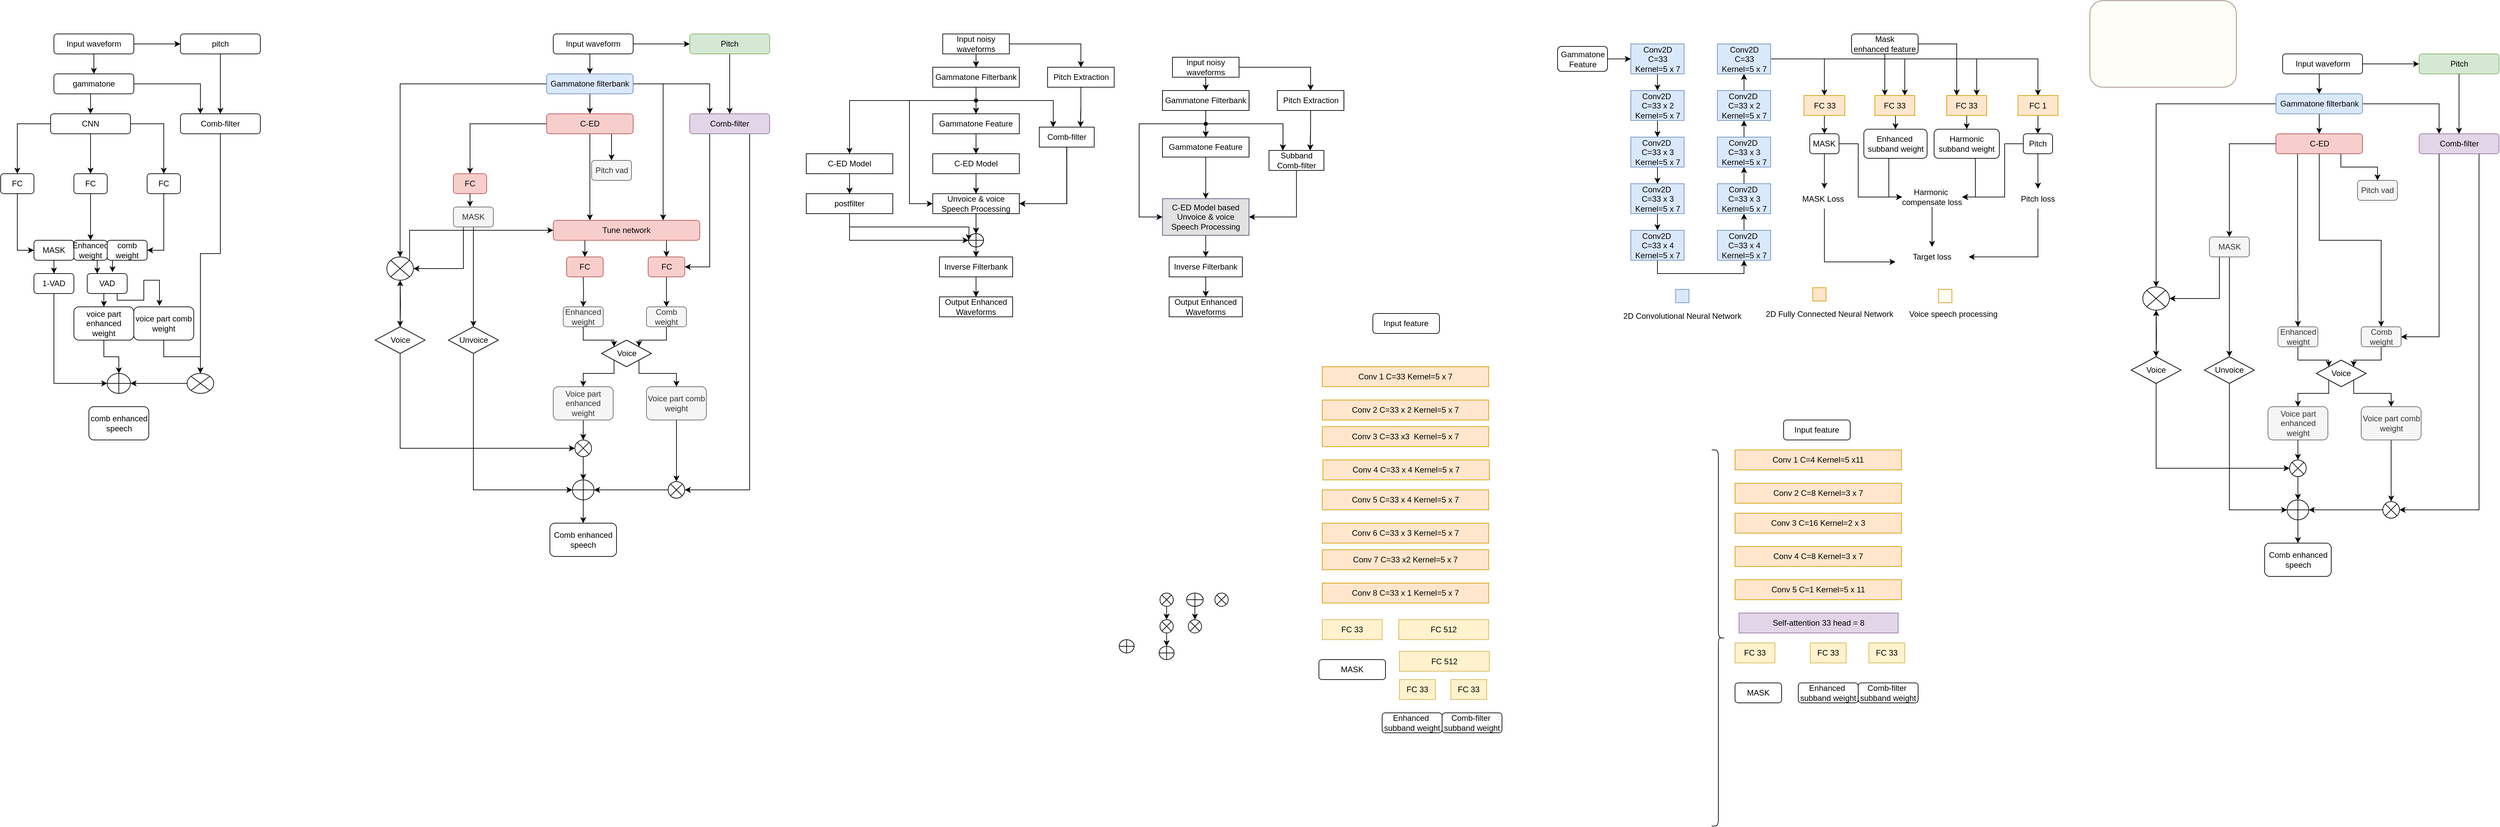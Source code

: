 <mxfile version="21.3.4" type="github">
  <diagram name="第 1 页" id="YcZ9tNFfG13hEdCVb2yW">
    <mxGraphModel dx="581" dy="327" grid="1" gridSize="10" guides="1" tooltips="1" connect="1" arrows="1" fold="1" page="1" pageScale="1" pageWidth="827" pageHeight="1169" math="0" shadow="0">
      <root>
        <mxCell id="0" />
        <mxCell id="1" parent="0" />
        <mxCell id="-a4pzXXfTV53J1_bk-B2-89" value="" style="rounded=1;whiteSpace=wrap;html=1;fillColor=#FFFDF7;strokeColor=#998080;" vertex="1" parent="1">
          <mxGeometry x="3308" width="220" height="130" as="geometry" />
        </mxCell>
        <mxCell id="-a4pzXXfTV53J1_bk-B2-55" value="Pitch loss" style="rounded=0;whiteSpace=wrap;html=1;strokeColor=none;" vertex="1" parent="1">
          <mxGeometry x="3175" y="282.5" width="110" height="30" as="geometry" />
        </mxCell>
        <mxCell id="-a4pzXXfTV53J1_bk-B2-53" value="MASK Loss&amp;nbsp;" style="rounded=0;whiteSpace=wrap;html=1;strokeColor=none;" vertex="1" parent="1">
          <mxGeometry x="2854.25" y="282.5" width="110" height="30" as="geometry" />
        </mxCell>
        <mxCell id="FWSWAdMn078WY9diQnAr-37" style="edgeStyle=orthogonalEdgeStyle;rounded=0;orthogonalLoop=1;jettySize=auto;html=1;exitX=1;exitY=0.5;exitDx=0;exitDy=0;entryX=0;entryY=0.5;entryDx=0;entryDy=0;" parent="1" source="FWSWAdMn078WY9diQnAr-39" target="FWSWAdMn078WY9diQnAr-50" edge="1">
          <mxGeometry relative="1" as="geometry" />
        </mxCell>
        <mxCell id="FWSWAdMn078WY9diQnAr-38" style="edgeStyle=orthogonalEdgeStyle;rounded=0;orthogonalLoop=1;jettySize=auto;html=1;exitX=0.5;exitY=1;exitDx=0;exitDy=0;entryX=0.5;entryY=0;entryDx=0;entryDy=0;" parent="1" source="FWSWAdMn078WY9diQnAr-39" target="FWSWAdMn078WY9diQnAr-42" edge="1">
          <mxGeometry relative="1" as="geometry" />
        </mxCell>
        <mxCell id="FWSWAdMn078WY9diQnAr-39" value="Input waveform" style="rounded=1;whiteSpace=wrap;html=1;" parent="1" vertex="1">
          <mxGeometry x="250" y="50" width="120" height="30" as="geometry" />
        </mxCell>
        <mxCell id="FWSWAdMn078WY9diQnAr-40" style="edgeStyle=orthogonalEdgeStyle;rounded=0;orthogonalLoop=1;jettySize=auto;html=1;exitX=1;exitY=0.5;exitDx=0;exitDy=0;entryX=0.25;entryY=0;entryDx=0;entryDy=0;" parent="1" source="FWSWAdMn078WY9diQnAr-42" target="FWSWAdMn078WY9diQnAr-48" edge="1">
          <mxGeometry relative="1" as="geometry" />
        </mxCell>
        <mxCell id="FWSWAdMn078WY9diQnAr-41" style="edgeStyle=orthogonalEdgeStyle;rounded=0;orthogonalLoop=1;jettySize=auto;html=1;exitX=0.5;exitY=1;exitDx=0;exitDy=0;entryX=0.5;entryY=0;entryDx=0;entryDy=0;" parent="1" source="FWSWAdMn078WY9diQnAr-42" target="FWSWAdMn078WY9diQnAr-46" edge="1">
          <mxGeometry relative="1" as="geometry" />
        </mxCell>
        <mxCell id="FWSWAdMn078WY9diQnAr-42" value="gammatone" style="rounded=1;whiteSpace=wrap;html=1;" parent="1" vertex="1">
          <mxGeometry x="250" y="110" width="120" height="30" as="geometry" />
        </mxCell>
        <mxCell id="FWSWAdMn078WY9diQnAr-45" style="edgeStyle=orthogonalEdgeStyle;rounded=0;orthogonalLoop=1;jettySize=auto;html=1;exitX=0;exitY=0.5;exitDx=0;exitDy=0;" parent="1" source="FWSWAdMn078WY9diQnAr-46" target="FWSWAdMn078WY9diQnAr-70" edge="1">
          <mxGeometry relative="1" as="geometry" />
        </mxCell>
        <mxCell id="FWSWAdMn078WY9diQnAr-74" style="edgeStyle=orthogonalEdgeStyle;rounded=0;orthogonalLoop=1;jettySize=auto;html=1;exitX=0.5;exitY=1;exitDx=0;exitDy=0;entryX=0.5;entryY=0;entryDx=0;entryDy=0;" parent="1" source="FWSWAdMn078WY9diQnAr-46" target="FWSWAdMn078WY9diQnAr-73" edge="1">
          <mxGeometry relative="1" as="geometry" />
        </mxCell>
        <mxCell id="FWSWAdMn078WY9diQnAr-76" style="edgeStyle=orthogonalEdgeStyle;rounded=0;orthogonalLoop=1;jettySize=auto;html=1;exitX=1;exitY=0.5;exitDx=0;exitDy=0;entryX=0.5;entryY=0;entryDx=0;entryDy=0;" parent="1" source="FWSWAdMn078WY9diQnAr-46" target="FWSWAdMn078WY9diQnAr-72" edge="1">
          <mxGeometry relative="1" as="geometry" />
        </mxCell>
        <mxCell id="FWSWAdMn078WY9diQnAr-46" value="CNN" style="rounded=1;whiteSpace=wrap;html=1;" parent="1" vertex="1">
          <mxGeometry x="245" y="170" width="120" height="30" as="geometry" />
        </mxCell>
        <mxCell id="FWSWAdMn078WY9diQnAr-47" style="edgeStyle=orthogonalEdgeStyle;rounded=0;orthogonalLoop=1;jettySize=auto;html=1;exitX=0.5;exitY=1;exitDx=0;exitDy=0;entryX=0.5;entryY=0;entryDx=0;entryDy=0;entryPerimeter=0;" parent="1" source="FWSWAdMn078WY9diQnAr-48" target="FWSWAdMn078WY9diQnAr-69" edge="1">
          <mxGeometry relative="1" as="geometry">
            <mxPoint x="470" y="290" as="targetPoint" />
          </mxGeometry>
        </mxCell>
        <mxCell id="FWSWAdMn078WY9diQnAr-48" value="Comb-filter" style="rounded=1;whiteSpace=wrap;html=1;" parent="1" vertex="1">
          <mxGeometry x="440" y="170" width="120" height="30" as="geometry" />
        </mxCell>
        <mxCell id="FWSWAdMn078WY9diQnAr-49" style="edgeStyle=orthogonalEdgeStyle;rounded=0;orthogonalLoop=1;jettySize=auto;html=1;exitX=0.5;exitY=1;exitDx=0;exitDy=0;entryX=0.5;entryY=0;entryDx=0;entryDy=0;" parent="1" source="FWSWAdMn078WY9diQnAr-50" target="FWSWAdMn078WY9diQnAr-48" edge="1">
          <mxGeometry relative="1" as="geometry" />
        </mxCell>
        <mxCell id="FWSWAdMn078WY9diQnAr-50" value="pitch" style="rounded=1;whiteSpace=wrap;html=1;" parent="1" vertex="1">
          <mxGeometry x="440" y="50" width="120" height="30" as="geometry" />
        </mxCell>
        <mxCell id="FWSWAdMn078WY9diQnAr-51" style="edgeStyle=orthogonalEdgeStyle;rounded=0;orthogonalLoop=1;jettySize=auto;html=1;exitX=0.5;exitY=1;exitDx=0;exitDy=0;entryX=0.5;entryY=0;entryDx=0;entryDy=0;" parent="1" source="FWSWAdMn078WY9diQnAr-52" target="FWSWAdMn078WY9diQnAr-65" edge="1">
          <mxGeometry relative="1" as="geometry" />
        </mxCell>
        <mxCell id="FWSWAdMn078WY9diQnAr-52" value="MASK" style="rounded=1;whiteSpace=wrap;html=1;" parent="1" vertex="1">
          <mxGeometry x="220" y="360" width="60" height="30" as="geometry" />
        </mxCell>
        <mxCell id="FWSWAdMn078WY9diQnAr-53" style="edgeStyle=orthogonalEdgeStyle;rounded=0;orthogonalLoop=1;jettySize=auto;html=1;exitX=0.5;exitY=1;exitDx=0;exitDy=0;entryX=0.25;entryY=0;entryDx=0;entryDy=0;" parent="1" source="FWSWAdMn078WY9diQnAr-54" target="FWSWAdMn078WY9diQnAr-59" edge="1">
          <mxGeometry relative="1" as="geometry" />
        </mxCell>
        <mxCell id="FWSWAdMn078WY9diQnAr-54" value="Enhanced weight" style="rounded=1;whiteSpace=wrap;html=1;" parent="1" vertex="1">
          <mxGeometry x="280" y="360" width="50" height="30" as="geometry" />
        </mxCell>
        <mxCell id="FWSWAdMn078WY9diQnAr-55" style="edgeStyle=orthogonalEdgeStyle;rounded=0;orthogonalLoop=1;jettySize=auto;html=1;exitX=0.5;exitY=1;exitDx=0;exitDy=0;entryX=0.633;entryY=-0.067;entryDx=0;entryDy=0;entryPerimeter=0;" parent="1" source="FWSWAdMn078WY9diQnAr-56" target="FWSWAdMn078WY9diQnAr-59" edge="1">
          <mxGeometry relative="1" as="geometry" />
        </mxCell>
        <mxCell id="FWSWAdMn078WY9diQnAr-56" value="comb weight" style="rounded=1;whiteSpace=wrap;html=1;" parent="1" vertex="1">
          <mxGeometry x="330" y="360" width="60" height="30" as="geometry" />
        </mxCell>
        <mxCell id="FWSWAdMn078WY9diQnAr-57" style="edgeStyle=orthogonalEdgeStyle;rounded=0;orthogonalLoop=1;jettySize=auto;html=1;exitX=0.25;exitY=1;exitDx=0;exitDy=0;entryX=0.5;entryY=0;entryDx=0;entryDy=0;" parent="1" source="FWSWAdMn078WY9diQnAr-59" target="FWSWAdMn078WY9diQnAr-61" edge="1">
          <mxGeometry relative="1" as="geometry" />
        </mxCell>
        <mxCell id="FWSWAdMn078WY9diQnAr-58" style="edgeStyle=orthogonalEdgeStyle;rounded=0;orthogonalLoop=1;jettySize=auto;html=1;exitX=0.75;exitY=1;exitDx=0;exitDy=0;entryX=0.428;entryY=-0.03;entryDx=0;entryDy=0;entryPerimeter=0;" parent="1" source="FWSWAdMn078WY9diQnAr-59" target="FWSWAdMn078WY9diQnAr-63" edge="1">
          <mxGeometry relative="1" as="geometry">
            <mxPoint x="410" y="420" as="targetPoint" />
            <Array as="points">
              <mxPoint x="345" y="450" />
              <mxPoint x="385" y="450" />
              <mxPoint x="385" y="420" />
              <mxPoint x="409" y="420" />
            </Array>
          </mxGeometry>
        </mxCell>
        <mxCell id="FWSWAdMn078WY9diQnAr-59" value="VAD" style="rounded=1;whiteSpace=wrap;html=1;" parent="1" vertex="1">
          <mxGeometry x="300" y="410" width="60" height="30" as="geometry" />
        </mxCell>
        <mxCell id="FWSWAdMn078WY9diQnAr-60" style="edgeStyle=orthogonalEdgeStyle;rounded=0;orthogonalLoop=1;jettySize=auto;html=1;exitX=0.5;exitY=1;exitDx=0;exitDy=0;entryX=0.5;entryY=0;entryDx=0;entryDy=0;entryPerimeter=0;" parent="1" source="FWSWAdMn078WY9diQnAr-61" target="FWSWAdMn078WY9diQnAr-66" edge="1">
          <mxGeometry relative="1" as="geometry" />
        </mxCell>
        <mxCell id="FWSWAdMn078WY9diQnAr-61" value="voice part enhanced weight" style="rounded=1;whiteSpace=wrap;html=1;" parent="1" vertex="1">
          <mxGeometry x="280" y="460" width="90" height="50" as="geometry" />
        </mxCell>
        <mxCell id="FWSWAdMn078WY9diQnAr-62" style="edgeStyle=orthogonalEdgeStyle;rounded=0;orthogonalLoop=1;jettySize=auto;html=1;entryX=0.5;entryY=0;entryDx=0;entryDy=0;entryPerimeter=0;" parent="1" source="FWSWAdMn078WY9diQnAr-63" target="FWSWAdMn078WY9diQnAr-69" edge="1">
          <mxGeometry relative="1" as="geometry" />
        </mxCell>
        <mxCell id="FWSWAdMn078WY9diQnAr-63" value="voice part comb weight" style="rounded=1;whiteSpace=wrap;html=1;" parent="1" vertex="1">
          <mxGeometry x="370" y="460" width="90" height="50" as="geometry" />
        </mxCell>
        <mxCell id="FWSWAdMn078WY9diQnAr-64" style="edgeStyle=orthogonalEdgeStyle;rounded=0;orthogonalLoop=1;jettySize=auto;html=1;exitX=0.5;exitY=1;exitDx=0;exitDy=0;entryX=0;entryY=0.5;entryDx=0;entryDy=0;entryPerimeter=0;" parent="1" source="FWSWAdMn078WY9diQnAr-65" target="FWSWAdMn078WY9diQnAr-66" edge="1">
          <mxGeometry relative="1" as="geometry" />
        </mxCell>
        <mxCell id="FWSWAdMn078WY9diQnAr-65" value="1-VAD" style="rounded=1;whiteSpace=wrap;html=1;" parent="1" vertex="1">
          <mxGeometry x="220" y="410" width="60" height="30" as="geometry" />
        </mxCell>
        <mxCell id="FWSWAdMn078WY9diQnAr-66" value="" style="verticalLabelPosition=bottom;verticalAlign=top;html=1;shape=mxgraph.flowchart.summing_function;" parent="1" vertex="1">
          <mxGeometry x="330" y="560" width="35" height="30" as="geometry" />
        </mxCell>
        <mxCell id="FWSWAdMn078WY9diQnAr-67" value="comb enhanced speech" style="rounded=1;whiteSpace=wrap;html=1;" parent="1" vertex="1">
          <mxGeometry x="302.5" y="610" width="90" height="50" as="geometry" />
        </mxCell>
        <mxCell id="FWSWAdMn078WY9diQnAr-68" style="edgeStyle=orthogonalEdgeStyle;rounded=0;orthogonalLoop=1;jettySize=auto;html=1;exitX=0;exitY=0.5;exitDx=0;exitDy=0;exitPerimeter=0;entryX=1;entryY=0.5;entryDx=0;entryDy=0;entryPerimeter=0;" parent="1" source="FWSWAdMn078WY9diQnAr-69" target="FWSWAdMn078WY9diQnAr-66" edge="1">
          <mxGeometry relative="1" as="geometry" />
        </mxCell>
        <mxCell id="FWSWAdMn078WY9diQnAr-69" value="" style="verticalLabelPosition=bottom;verticalAlign=top;html=1;shape=mxgraph.flowchart.or;" parent="1" vertex="1">
          <mxGeometry x="450" y="560" width="40" height="30" as="geometry" />
        </mxCell>
        <mxCell id="FWSWAdMn078WY9diQnAr-71" style="edgeStyle=orthogonalEdgeStyle;rounded=0;orthogonalLoop=1;jettySize=auto;html=1;exitX=0.5;exitY=1;exitDx=0;exitDy=0;entryX=0;entryY=0.5;entryDx=0;entryDy=0;" parent="1" source="FWSWAdMn078WY9diQnAr-70" target="FWSWAdMn078WY9diQnAr-52" edge="1">
          <mxGeometry relative="1" as="geometry" />
        </mxCell>
        <mxCell id="FWSWAdMn078WY9diQnAr-70" value="FC" style="rounded=1;whiteSpace=wrap;html=1;" parent="1" vertex="1">
          <mxGeometry x="170" y="260" width="50" height="30" as="geometry" />
        </mxCell>
        <mxCell id="FWSWAdMn078WY9diQnAr-77" style="edgeStyle=orthogonalEdgeStyle;rounded=0;orthogonalLoop=1;jettySize=auto;html=1;exitX=0.5;exitY=1;exitDx=0;exitDy=0;entryX=1;entryY=0.5;entryDx=0;entryDy=0;" parent="1" source="FWSWAdMn078WY9diQnAr-72" target="FWSWAdMn078WY9diQnAr-56" edge="1">
          <mxGeometry relative="1" as="geometry" />
        </mxCell>
        <mxCell id="FWSWAdMn078WY9diQnAr-72" value="FC" style="rounded=1;whiteSpace=wrap;html=1;" parent="1" vertex="1">
          <mxGeometry x="390" y="260" width="50" height="30" as="geometry" />
        </mxCell>
        <mxCell id="FWSWAdMn078WY9diQnAr-75" style="edgeStyle=orthogonalEdgeStyle;rounded=0;orthogonalLoop=1;jettySize=auto;html=1;exitX=0.5;exitY=1;exitDx=0;exitDy=0;entryX=0.5;entryY=0;entryDx=0;entryDy=0;" parent="1" source="FWSWAdMn078WY9diQnAr-73" target="FWSWAdMn078WY9diQnAr-54" edge="1">
          <mxGeometry relative="1" as="geometry" />
        </mxCell>
        <mxCell id="FWSWAdMn078WY9diQnAr-73" value="FC" style="rounded=1;whiteSpace=wrap;html=1;" parent="1" vertex="1">
          <mxGeometry x="280" y="260" width="50" height="30" as="geometry" />
        </mxCell>
        <mxCell id="FWSWAdMn078WY9diQnAr-78" style="edgeStyle=orthogonalEdgeStyle;rounded=0;orthogonalLoop=1;jettySize=auto;html=1;entryX=0;entryY=0.5;entryDx=0;entryDy=0;" parent="1" source="FWSWAdMn078WY9diQnAr-80" target="FWSWAdMn078WY9diQnAr-91" edge="1">
          <mxGeometry relative="1" as="geometry">
            <mxPoint x="1130" y="65" as="sourcePoint" />
          </mxGeometry>
        </mxCell>
        <mxCell id="FWSWAdMn078WY9diQnAr-79" style="edgeStyle=orthogonalEdgeStyle;rounded=0;orthogonalLoop=1;jettySize=auto;html=1;exitX=0.5;exitY=1;exitDx=0;exitDy=0;entryX=0.5;entryY=0;entryDx=0;entryDy=0;" parent="1" source="FWSWAdMn078WY9diQnAr-80" target="FWSWAdMn078WY9diQnAr-83" edge="1">
          <mxGeometry relative="1" as="geometry" />
        </mxCell>
        <mxCell id="FWSWAdMn078WY9diQnAr-80" value="Input waveform" style="rounded=1;whiteSpace=wrap;html=1;" parent="1" vertex="1">
          <mxGeometry x="1000" y="50" width="120" height="30" as="geometry" />
        </mxCell>
        <mxCell id="FWSWAdMn078WY9diQnAr-81" style="edgeStyle=orthogonalEdgeStyle;rounded=0;orthogonalLoop=1;jettySize=auto;html=1;exitX=1;exitY=0.5;exitDx=0;exitDy=0;entryX=0.25;entryY=0;entryDx=0;entryDy=0;" parent="1" source="FWSWAdMn078WY9diQnAr-83" target="FWSWAdMn078WY9diQnAr-89" edge="1">
          <mxGeometry relative="1" as="geometry">
            <mxPoint x="1130" y="125" as="sourcePoint" />
          </mxGeometry>
        </mxCell>
        <mxCell id="FWSWAdMn078WY9diQnAr-82" style="edgeStyle=orthogonalEdgeStyle;rounded=0;orthogonalLoop=1;jettySize=auto;html=1;exitX=0.5;exitY=1;exitDx=0;exitDy=0;entryX=0.5;entryY=0;entryDx=0;entryDy=0;" parent="1" source="FWSWAdMn078WY9diQnAr-83" target="FWSWAdMn078WY9diQnAr-87" edge="1">
          <mxGeometry relative="1" as="geometry" />
        </mxCell>
        <mxCell id="FWSWAdMn078WY9diQnAr-121" style="edgeStyle=orthogonalEdgeStyle;rounded=0;orthogonalLoop=1;jettySize=auto;html=1;exitX=0;exitY=0.5;exitDx=0;exitDy=0;" parent="1" source="FWSWAdMn078WY9diQnAr-83" target="FWSWAdMn078WY9diQnAr-122" edge="1">
          <mxGeometry relative="1" as="geometry">
            <mxPoint x="770" y="380" as="targetPoint" />
            <mxPoint x="940" y="125.0" as="sourcePoint" />
          </mxGeometry>
        </mxCell>
        <mxCell id="9F7zg2LPs_FKhJ8CgDbR-6" style="edgeStyle=orthogonalEdgeStyle;rounded=0;orthogonalLoop=1;jettySize=auto;html=1;exitX=1;exitY=0.5;exitDx=0;exitDy=0;entryX=0.75;entryY=0;entryDx=0;entryDy=0;" parent="1" source="FWSWAdMn078WY9diQnAr-83" target="FWSWAdMn078WY9diQnAr-117" edge="1">
          <mxGeometry relative="1" as="geometry" />
        </mxCell>
        <mxCell id="FWSWAdMn078WY9diQnAr-83" value="Gammatone&amp;nbsp;filterbank" style="rounded=1;whiteSpace=wrap;html=1;fillColor=#dae8fc;strokeColor=#6c8ebf;" parent="1" vertex="1">
          <mxGeometry x="990" y="110" width="130" height="30" as="geometry" />
        </mxCell>
        <mxCell id="FWSWAdMn078WY9diQnAr-84" style="edgeStyle=orthogonalEdgeStyle;rounded=0;orthogonalLoop=1;jettySize=auto;html=1;exitX=0;exitY=0.5;exitDx=0;exitDy=0;" parent="1" source="FWSWAdMn078WY9diQnAr-87" target="FWSWAdMn078WY9diQnAr-112" edge="1">
          <mxGeometry relative="1" as="geometry">
            <mxPoint x="940" y="185.0" as="sourcePoint" />
          </mxGeometry>
        </mxCell>
        <mxCell id="9F7zg2LPs_FKhJ8CgDbR-5" style="edgeStyle=orthogonalEdgeStyle;rounded=0;orthogonalLoop=1;jettySize=auto;html=1;exitX=0.5;exitY=1;exitDx=0;exitDy=0;entryX=0.25;entryY=0;entryDx=0;entryDy=0;" parent="1" source="FWSWAdMn078WY9diQnAr-87" target="FWSWAdMn078WY9diQnAr-117" edge="1">
          <mxGeometry relative="1" as="geometry" />
        </mxCell>
        <mxCell id="UX29P3oKj1OE5sTIJp3y-14" style="edgeStyle=orthogonalEdgeStyle;rounded=0;orthogonalLoop=1;jettySize=auto;html=1;exitX=0.75;exitY=1;exitDx=0;exitDy=0;entryX=0.5;entryY=0;entryDx=0;entryDy=0;" parent="1" source="FWSWAdMn078WY9diQnAr-87" target="UX29P3oKj1OE5sTIJp3y-13" edge="1">
          <mxGeometry relative="1" as="geometry" />
        </mxCell>
        <mxCell id="FWSWAdMn078WY9diQnAr-87" value="C-ED" style="rounded=1;whiteSpace=wrap;html=1;fillColor=#f8cecc;strokeColor=#b85450;" parent="1" vertex="1">
          <mxGeometry x="990" y="170" width="130" height="30" as="geometry" />
        </mxCell>
        <mxCell id="FWSWAdMn078WY9diQnAr-125" style="edgeStyle=orthogonalEdgeStyle;rounded=0;orthogonalLoop=1;jettySize=auto;html=1;exitX=0.25;exitY=1;exitDx=0;exitDy=0;entryX=1;entryY=0.5;entryDx=0;entryDy=0;" parent="1" source="FWSWAdMn078WY9diQnAr-89" target="FWSWAdMn078WY9diQnAr-114" edge="1">
          <mxGeometry relative="1" as="geometry">
            <mxPoint x="1215" y="345" as="targetPoint" />
          </mxGeometry>
        </mxCell>
        <mxCell id="Yx6_UzZLDP-AOb3_DWJ8-1" style="edgeStyle=orthogonalEdgeStyle;rounded=0;orthogonalLoop=1;jettySize=auto;html=1;exitX=0.75;exitY=1;exitDx=0;exitDy=0;entryX=1;entryY=0.5;entryDx=0;entryDy=0;entryPerimeter=0;" parent="1" source="FWSWAdMn078WY9diQnAr-89" target="FWSWAdMn078WY9diQnAr-110" edge="1">
          <mxGeometry relative="1" as="geometry" />
        </mxCell>
        <mxCell id="FWSWAdMn078WY9diQnAr-89" value="Comb-filter" style="rounded=1;whiteSpace=wrap;html=1;fillColor=#e1d5e7;strokeColor=#9673a6;" parent="1" vertex="1">
          <mxGeometry x="1205" y="170" width="120" height="30" as="geometry" />
        </mxCell>
        <mxCell id="FWSWAdMn078WY9diQnAr-90" style="edgeStyle=orthogonalEdgeStyle;rounded=0;orthogonalLoop=1;jettySize=auto;html=1;exitX=0.5;exitY=1;exitDx=0;exitDy=0;entryX=0.5;entryY=0;entryDx=0;entryDy=0;" parent="1" source="FWSWAdMn078WY9diQnAr-91" target="FWSWAdMn078WY9diQnAr-89" edge="1">
          <mxGeometry relative="1" as="geometry" />
        </mxCell>
        <mxCell id="FWSWAdMn078WY9diQnAr-91" value="Pitch" style="rounded=1;whiteSpace=wrap;html=1;fillColor=#d5e8d4;strokeColor=#82b366;" parent="1" vertex="1">
          <mxGeometry x="1205" y="50" width="120" height="30" as="geometry" />
        </mxCell>
        <mxCell id="FWSWAdMn078WY9diQnAr-92" style="edgeStyle=orthogonalEdgeStyle;rounded=0;orthogonalLoop=1;jettySize=auto;html=1;exitX=0.5;exitY=1;exitDx=0;exitDy=0;" parent="1" source="FWSWAdMn078WY9diQnAr-93" edge="1">
          <mxGeometry relative="1" as="geometry">
            <mxPoint x="880" y="490" as="targetPoint" />
          </mxGeometry>
        </mxCell>
        <mxCell id="o0JZrMMf9igl_m0MzqBj-6" style="edgeStyle=orthogonalEdgeStyle;rounded=0;orthogonalLoop=1;jettySize=auto;html=1;exitX=0.25;exitY=1;exitDx=0;exitDy=0;entryX=1;entryY=0.5;entryDx=0;entryDy=0;entryPerimeter=0;" parent="1" source="FWSWAdMn078WY9diQnAr-93" target="FWSWAdMn078WY9diQnAr-122" edge="1">
          <mxGeometry relative="1" as="geometry" />
        </mxCell>
        <mxCell id="FWSWAdMn078WY9diQnAr-93" value="MASK" style="rounded=1;whiteSpace=wrap;html=1;fillColor=#f5f5f5;fontColor=#333333;strokeColor=#666666;" parent="1" vertex="1">
          <mxGeometry x="850" y="310" width="60" height="30" as="geometry" />
        </mxCell>
        <mxCell id="9F7zg2LPs_FKhJ8CgDbR-1" style="edgeStyle=orthogonalEdgeStyle;rounded=0;orthogonalLoop=1;jettySize=auto;html=1;exitX=0.5;exitY=1;exitDx=0;exitDy=0;entryX=0;entryY=0;entryDx=0;entryDy=0;" parent="1" source="FWSWAdMn078WY9diQnAr-95" target="jqPFj8a1eyETLGTox8s4-5" edge="1">
          <mxGeometry relative="1" as="geometry">
            <mxPoint x="1080.0" y="525" as="targetPoint" />
          </mxGeometry>
        </mxCell>
        <mxCell id="FWSWAdMn078WY9diQnAr-95" value="Enhanced weight" style="rounded=1;whiteSpace=wrap;html=1;fillColor=#f5f5f5;fontColor=#333333;strokeColor=#666666;" parent="1" vertex="1">
          <mxGeometry x="1015" y="460" width="60" height="30" as="geometry" />
        </mxCell>
        <mxCell id="9F7zg2LPs_FKhJ8CgDbR-2" style="edgeStyle=orthogonalEdgeStyle;rounded=0;orthogonalLoop=1;jettySize=auto;html=1;exitX=0.5;exitY=1;exitDx=0;exitDy=0;entryX=1;entryY=0;entryDx=0;entryDy=0;" parent="1" source="FWSWAdMn078WY9diQnAr-97" target="jqPFj8a1eyETLGTox8s4-5" edge="1">
          <mxGeometry relative="1" as="geometry">
            <mxPoint x="1140" y="525" as="targetPoint" />
          </mxGeometry>
        </mxCell>
        <mxCell id="FWSWAdMn078WY9diQnAr-97" value="Comb weight" style="rounded=1;whiteSpace=wrap;html=1;fillColor=#f5f5f5;fontColor=#333333;strokeColor=#666666;" parent="1" vertex="1">
          <mxGeometry x="1140" y="460" width="60" height="30" as="geometry" />
        </mxCell>
        <mxCell id="9F7zg2LPs_FKhJ8CgDbR-3" style="edgeStyle=orthogonalEdgeStyle;rounded=0;orthogonalLoop=1;jettySize=auto;html=1;exitX=1;exitY=1;exitDx=0;exitDy=0;entryX=0.5;entryY=0;entryDx=0;entryDy=0;" parent="1" source="jqPFj8a1eyETLGTox8s4-5" target="FWSWAdMn078WY9diQnAr-104" edge="1">
          <mxGeometry relative="1" as="geometry">
            <mxPoint x="1125" y="540" as="sourcePoint" />
            <Array as="points">
              <mxPoint x="1129" y="560" />
              <mxPoint x="1185" y="560" />
            </Array>
          </mxGeometry>
        </mxCell>
        <mxCell id="9F7zg2LPs_FKhJ8CgDbR-4" style="edgeStyle=orthogonalEdgeStyle;rounded=0;orthogonalLoop=1;jettySize=auto;html=1;exitX=0;exitY=1;exitDx=0;exitDy=0;entryX=0.5;entryY=0;entryDx=0;entryDy=0;" parent="1" source="jqPFj8a1eyETLGTox8s4-5" target="FWSWAdMn078WY9diQnAr-102" edge="1">
          <mxGeometry relative="1" as="geometry">
            <mxPoint x="1095" y="540" as="sourcePoint" />
            <Array as="points">
              <mxPoint x="1091" y="560" />
              <mxPoint x="1045" y="560" />
            </Array>
          </mxGeometry>
        </mxCell>
        <mxCell id="UX29P3oKj1OE5sTIJp3y-6" style="edgeStyle=orthogonalEdgeStyle;rounded=0;orthogonalLoop=1;jettySize=auto;html=1;exitX=0.5;exitY=1;exitDx=0;exitDy=0;entryX=0.5;entryY=0;entryDx=0;entryDy=0;entryPerimeter=0;" parent="1" source="FWSWAdMn078WY9diQnAr-102" target="UX29P3oKj1OE5sTIJp3y-1" edge="1">
          <mxGeometry relative="1" as="geometry" />
        </mxCell>
        <mxCell id="FWSWAdMn078WY9diQnAr-102" value="Voice part enhanced weight" style="rounded=1;whiteSpace=wrap;html=1;fillColor=#f5f5f5;fontColor=#333333;strokeColor=#666666;" parent="1" vertex="1">
          <mxGeometry x="1000" y="580" width="90" height="50" as="geometry" />
        </mxCell>
        <mxCell id="FWSWAdMn078WY9diQnAr-103" style="edgeStyle=orthogonalEdgeStyle;rounded=0;orthogonalLoop=1;jettySize=auto;html=1;entryX=0.5;entryY=0;entryDx=0;entryDy=0;entryPerimeter=0;" parent="1" source="FWSWAdMn078WY9diQnAr-104" target="FWSWAdMn078WY9diQnAr-110" edge="1">
          <mxGeometry relative="1" as="geometry" />
        </mxCell>
        <mxCell id="FWSWAdMn078WY9diQnAr-104" value="Voice part comb weight" style="rounded=1;whiteSpace=wrap;html=1;fillColor=#f5f5f5;fontColor=#333333;strokeColor=#666666;" parent="1" vertex="1">
          <mxGeometry x="1140" y="580" width="90" height="50" as="geometry" />
        </mxCell>
        <mxCell id="FWSWAdMn078WY9diQnAr-105" style="edgeStyle=orthogonalEdgeStyle;rounded=0;orthogonalLoop=1;jettySize=auto;html=1;exitX=0.5;exitY=1;exitDx=0;exitDy=0;entryX=0;entryY=0.5;entryDx=0;entryDy=0;entryPerimeter=0;" parent="1" source="jqPFj8a1eyETLGTox8s4-4" target="FWSWAdMn078WY9diQnAr-107" edge="1">
          <mxGeometry relative="1" as="geometry">
            <mxPoint x="880" y="520" as="sourcePoint" />
          </mxGeometry>
        </mxCell>
        <mxCell id="UX29P3oKj1OE5sTIJp3y-9" style="edgeStyle=orthogonalEdgeStyle;rounded=0;orthogonalLoop=1;jettySize=auto;html=1;exitX=0.5;exitY=1;exitDx=0;exitDy=0;exitPerimeter=0;entryX=0.5;entryY=0;entryDx=0;entryDy=0;" parent="1" source="FWSWAdMn078WY9diQnAr-107" target="FWSWAdMn078WY9diQnAr-108" edge="1">
          <mxGeometry relative="1" as="geometry" />
        </mxCell>
        <mxCell id="FWSWAdMn078WY9diQnAr-107" value="" style="verticalLabelPosition=bottom;verticalAlign=top;html=1;shape=mxgraph.flowchart.summing_function;" parent="1" vertex="1">
          <mxGeometry x="1028.75" y="720" width="32.5" height="30" as="geometry" />
        </mxCell>
        <mxCell id="FWSWAdMn078WY9diQnAr-108" value="Comb enhanced speech" style="rounded=1;whiteSpace=wrap;html=1;" parent="1" vertex="1">
          <mxGeometry x="995" y="785" width="100" height="50" as="geometry" />
        </mxCell>
        <mxCell id="FWSWAdMn078WY9diQnAr-109" style="edgeStyle=orthogonalEdgeStyle;rounded=0;orthogonalLoop=1;jettySize=auto;html=1;exitX=0;exitY=0.5;exitDx=0;exitDy=0;exitPerimeter=0;entryX=1;entryY=0.5;entryDx=0;entryDy=0;entryPerimeter=0;" parent="1" source="FWSWAdMn078WY9diQnAr-110" target="FWSWAdMn078WY9diQnAr-107" edge="1">
          <mxGeometry relative="1" as="geometry" />
        </mxCell>
        <mxCell id="FWSWAdMn078WY9diQnAr-110" value="" style="verticalLabelPosition=bottom;verticalAlign=top;html=1;shape=mxgraph.flowchart.or;" parent="1" vertex="1">
          <mxGeometry x="1172.5" y="722.5" width="25" height="25" as="geometry" />
        </mxCell>
        <mxCell id="o0JZrMMf9igl_m0MzqBj-5" style="edgeStyle=orthogonalEdgeStyle;rounded=0;orthogonalLoop=1;jettySize=auto;html=1;exitX=0.5;exitY=1;exitDx=0;exitDy=0;entryX=0.414;entryY=-0.011;entryDx=0;entryDy=0;entryPerimeter=0;" parent="1" source="FWSWAdMn078WY9diQnAr-112" target="FWSWAdMn078WY9diQnAr-93" edge="1">
          <mxGeometry relative="1" as="geometry" />
        </mxCell>
        <mxCell id="FWSWAdMn078WY9diQnAr-112" value="FC" style="rounded=1;whiteSpace=wrap;html=1;fillColor=#f8cecc;strokeColor=#b85450;" parent="1" vertex="1">
          <mxGeometry x="850" y="260" width="50" height="30" as="geometry" />
        </mxCell>
        <mxCell id="o0JZrMMf9igl_m0MzqBj-2" style="edgeStyle=orthogonalEdgeStyle;rounded=0;orthogonalLoop=1;jettySize=auto;html=1;exitX=0.5;exitY=1;exitDx=0;exitDy=0;" parent="1" source="FWSWAdMn078WY9diQnAr-114" target="FWSWAdMn078WY9diQnAr-97" edge="1">
          <mxGeometry relative="1" as="geometry" />
        </mxCell>
        <mxCell id="FWSWAdMn078WY9diQnAr-114" value="FC" style="rounded=1;whiteSpace=wrap;html=1;fillColor=#f8cecc;strokeColor=#b85450;" parent="1" vertex="1">
          <mxGeometry x="1142.5" y="385" width="55" height="30" as="geometry" />
        </mxCell>
        <mxCell id="FWSWAdMn078WY9diQnAr-115" style="edgeStyle=orthogonalEdgeStyle;rounded=0;orthogonalLoop=1;jettySize=auto;html=1;exitX=0.5;exitY=1;exitDx=0;exitDy=0;entryX=0.5;entryY=0;entryDx=0;entryDy=0;" parent="1" target="FWSWAdMn078WY9diQnAr-95" edge="1">
          <mxGeometry relative="1" as="geometry">
            <mxPoint x="1045" y="415" as="sourcePoint" />
          </mxGeometry>
        </mxCell>
        <mxCell id="Yx6_UzZLDP-AOb3_DWJ8-3" style="edgeStyle=orthogonalEdgeStyle;rounded=0;orthogonalLoop=1;jettySize=auto;html=1;exitX=0.75;exitY=1;exitDx=0;exitDy=0;entryX=0.5;entryY=0;entryDx=0;entryDy=0;" parent="1" source="FWSWAdMn078WY9diQnAr-117" target="FWSWAdMn078WY9diQnAr-114" edge="1">
          <mxGeometry relative="1" as="geometry" />
        </mxCell>
        <mxCell id="Yx6_UzZLDP-AOb3_DWJ8-4" style="edgeStyle=orthogonalEdgeStyle;rounded=0;orthogonalLoop=1;jettySize=auto;html=1;exitX=0.25;exitY=1;exitDx=0;exitDy=0;entryX=0.5;entryY=0;entryDx=0;entryDy=0;" parent="1" source="FWSWAdMn078WY9diQnAr-117" target="Yx6_UzZLDP-AOb3_DWJ8-5" edge="1">
          <mxGeometry relative="1" as="geometry">
            <mxPoint x="1045" y="385" as="targetPoint" />
          </mxGeometry>
        </mxCell>
        <mxCell id="FWSWAdMn078WY9diQnAr-117" value="Tune&amp;nbsp;network" style="rounded=1;whiteSpace=wrap;html=1;fillColor=#f8cecc;strokeColor=#b85450;" parent="1" vertex="1">
          <mxGeometry x="1000" y="330" width="220" height="30" as="geometry" />
        </mxCell>
        <mxCell id="FWSWAdMn078WY9diQnAr-124" style="edgeStyle=orthogonalEdgeStyle;rounded=0;orthogonalLoop=1;jettySize=auto;html=1;exitX=0.855;exitY=0.145;exitDx=0;exitDy=0;exitPerimeter=0;entryX=0;entryY=0.5;entryDx=0;entryDy=0;" parent="1" source="FWSWAdMn078WY9diQnAr-122" target="FWSWAdMn078WY9diQnAr-117" edge="1">
          <mxGeometry relative="1" as="geometry">
            <Array as="points">
              <mxPoint x="784" y="345" />
            </Array>
            <mxPoint x="950" y="345" as="targetPoint" />
          </mxGeometry>
        </mxCell>
        <mxCell id="UX29P3oKj1OE5sTIJp3y-7" style="edgeStyle=orthogonalEdgeStyle;rounded=0;orthogonalLoop=1;jettySize=auto;html=1;exitX=0.5;exitY=1;exitDx=0;exitDy=0;entryX=0;entryY=0.5;entryDx=0;entryDy=0;entryPerimeter=0;" parent="1" source="jqPFj8a1eyETLGTox8s4-1" target="UX29P3oKj1OE5sTIJp3y-1" edge="1">
          <mxGeometry relative="1" as="geometry">
            <mxPoint x="770.333" y="450" as="targetPoint" />
            <mxPoint x="770" y="520" as="sourcePoint" />
          </mxGeometry>
        </mxCell>
        <mxCell id="UX29P3oKj1OE5sTIJp3y-12" style="edgeStyle=orthogonalEdgeStyle;rounded=0;orthogonalLoop=1;jettySize=auto;html=1;exitX=0.5;exitY=1;exitDx=0;exitDy=0;exitPerimeter=0;" parent="1" source="FWSWAdMn078WY9diQnAr-122" edge="1">
          <mxGeometry relative="1" as="geometry">
            <mxPoint x="770" y="490" as="targetPoint" />
          </mxGeometry>
        </mxCell>
        <mxCell id="FWSWAdMn078WY9diQnAr-122" value="" style="verticalLabelPosition=bottom;verticalAlign=top;html=1;shape=mxgraph.flowchart.or;" parent="1" vertex="1">
          <mxGeometry x="750" y="385" width="40" height="35" as="geometry" />
        </mxCell>
        <mxCell id="Yx6_UzZLDP-AOb3_DWJ8-5" value="FC" style="rounded=1;whiteSpace=wrap;html=1;fillColor=#f8cecc;strokeColor=#b85450;" parent="1" vertex="1">
          <mxGeometry x="1020" y="385" width="55" height="30" as="geometry" />
        </mxCell>
        <mxCell id="UX29P3oKj1OE5sTIJp3y-8" style="edgeStyle=orthogonalEdgeStyle;rounded=0;orthogonalLoop=1;jettySize=auto;html=1;exitX=0.5;exitY=1;exitDx=0;exitDy=0;exitPerimeter=0;entryX=0.5;entryY=0;entryDx=0;entryDy=0;entryPerimeter=0;" parent="1" source="UX29P3oKj1OE5sTIJp3y-1" target="FWSWAdMn078WY9diQnAr-107" edge="1">
          <mxGeometry relative="1" as="geometry" />
        </mxCell>
        <mxCell id="UX29P3oKj1OE5sTIJp3y-1" value="" style="verticalLabelPosition=bottom;verticalAlign=top;html=1;shape=mxgraph.flowchart.or;" parent="1" vertex="1">
          <mxGeometry x="1032.5" y="660" width="25" height="25" as="geometry" />
        </mxCell>
        <mxCell id="UX29P3oKj1OE5sTIJp3y-13" value="Pitch&amp;nbsp;vad" style="rounded=1;whiteSpace=wrap;html=1;fillColor=#f5f5f5;fontColor=#333333;strokeColor=#666666;" parent="1" vertex="1">
          <mxGeometry x="1057.5" y="240" width="60" height="30" as="geometry" />
        </mxCell>
        <mxCell id="jqPFj8a1eyETLGTox8s4-2" value="" style="edgeStyle=orthogonalEdgeStyle;rounded=0;orthogonalLoop=1;jettySize=auto;html=1;" parent="1" target="FWSWAdMn078WY9diQnAr-122" edge="1">
          <mxGeometry relative="1" as="geometry">
            <mxPoint x="770" y="490" as="sourcePoint" />
          </mxGeometry>
        </mxCell>
        <mxCell id="jqPFj8a1eyETLGTox8s4-1" value="Voice" style="rhombus;whiteSpace=wrap;html=1;" parent="1" vertex="1">
          <mxGeometry x="732.5" y="490" width="75" height="40" as="geometry" />
        </mxCell>
        <mxCell id="jqPFj8a1eyETLGTox8s4-4" value="Unvoice" style="rhombus;whiteSpace=wrap;html=1;" parent="1" vertex="1">
          <mxGeometry x="842.5" y="490" width="75" height="40" as="geometry" />
        </mxCell>
        <mxCell id="jqPFj8a1eyETLGTox8s4-5" value="Voice" style="rhombus;whiteSpace=wrap;html=1;" parent="1" vertex="1">
          <mxGeometry x="1072.5" y="510" width="75" height="40" as="geometry" />
        </mxCell>
        <mxCell id="d1ff9vtjmLgKBxlHFrDv-11" style="edgeStyle=orthogonalEdgeStyle;rounded=0;orthogonalLoop=1;jettySize=auto;html=1;exitX=0.5;exitY=1;exitDx=0;exitDy=0;entryX=0.5;entryY=0;entryDx=0;entryDy=0;" parent="1" source="Z86Ds3hcCxGVPMcqKvMC-1" target="Z86Ds3hcCxGVPMcqKvMC-3" edge="1">
          <mxGeometry relative="1" as="geometry" />
        </mxCell>
        <mxCell id="d1ff9vtjmLgKBxlHFrDv-66" style="edgeStyle=orthogonalEdgeStyle;rounded=0;orthogonalLoop=1;jettySize=auto;html=1;exitX=1;exitY=0.5;exitDx=0;exitDy=0;entryX=0.5;entryY=0;entryDx=0;entryDy=0;" parent="1" source="Z86Ds3hcCxGVPMcqKvMC-1" target="Z86Ds3hcCxGVPMcqKvMC-2" edge="1">
          <mxGeometry relative="1" as="geometry" />
        </mxCell>
        <mxCell id="Z86Ds3hcCxGVPMcqKvMC-1" value="Input noisy waveforms" style="rounded=0;whiteSpace=wrap;html=1;" parent="1" vertex="1">
          <mxGeometry x="1585" y="50" width="100" height="30" as="geometry" />
        </mxCell>
        <mxCell id="d1ff9vtjmLgKBxlHFrDv-22" style="edgeStyle=orthogonalEdgeStyle;rounded=0;orthogonalLoop=1;jettySize=auto;html=1;exitX=0.5;exitY=1;exitDx=0;exitDy=0;entryX=0.75;entryY=0;entryDx=0;entryDy=0;" parent="1" source="Z86Ds3hcCxGVPMcqKvMC-2" target="Z86Ds3hcCxGVPMcqKvMC-4" edge="1">
          <mxGeometry relative="1" as="geometry">
            <mxPoint x="1767.5" y="190" as="targetPoint" />
          </mxGeometry>
        </mxCell>
        <mxCell id="Z86Ds3hcCxGVPMcqKvMC-2" value="Pitch&amp;nbsp;extraction" style="rounded=1;whiteSpace=wrap;html=1;" parent="1" vertex="1">
          <mxGeometry x="1742.5" y="100" width="100" height="30" as="geometry" />
        </mxCell>
        <mxCell id="d1ff9vtjmLgKBxlHFrDv-12" style="edgeStyle=orthogonalEdgeStyle;rounded=0;orthogonalLoop=1;jettySize=auto;html=1;exitDx=0;exitDy=0;entryX=0.5;entryY=0;entryDx=0;entryDy=0;" parent="1" source="d1ff9vtjmLgKBxlHFrDv-44" target="d1ff9vtjmLgKBxlHFrDv-1" edge="1">
          <mxGeometry relative="1" as="geometry" />
        </mxCell>
        <mxCell id="d1ff9vtjmLgKBxlHFrDv-21" style="edgeStyle=orthogonalEdgeStyle;rounded=0;orthogonalLoop=1;jettySize=auto;html=1;exitX=0.5;exitY=1;exitDx=0;exitDy=0;entryX=0.25;entryY=0;entryDx=0;entryDy=0;" parent="1" source="Z86Ds3hcCxGVPMcqKvMC-3" target="Z86Ds3hcCxGVPMcqKvMC-4" edge="1">
          <mxGeometry relative="1" as="geometry">
            <mxPoint x="1780" y="180" as="targetPoint" />
            <Array as="points">
              <mxPoint x="1635" y="150" />
              <mxPoint x="1751" y="150" />
              <mxPoint x="1751" y="180" />
            </Array>
          </mxGeometry>
        </mxCell>
        <mxCell id="Z86Ds3hcCxGVPMcqKvMC-3" value="Gammatone&amp;nbsp;Filterbank" style="rounded=1;whiteSpace=wrap;html=1;" parent="1" vertex="1">
          <mxGeometry x="1570" y="100" width="130" height="30" as="geometry" />
        </mxCell>
        <mxCell id="d1ff9vtjmLgKBxlHFrDv-109" style="edgeStyle=orthogonalEdgeStyle;rounded=0;orthogonalLoop=1;jettySize=auto;html=1;exitX=0.5;exitY=1;exitDx=0;exitDy=0;entryX=1;entryY=0.5;entryDx=0;entryDy=0;" parent="1" source="Z86Ds3hcCxGVPMcqKvMC-4" target="d1ff9vtjmLgKBxlHFrDv-89" edge="1">
          <mxGeometry relative="1" as="geometry" />
        </mxCell>
        <mxCell id="Z86Ds3hcCxGVPMcqKvMC-4" value="Comb-filter" style="rounded=0;whiteSpace=wrap;html=1;" parent="1" vertex="1">
          <mxGeometry x="1730" y="190" width="82.5" height="30" as="geometry" />
        </mxCell>
        <mxCell id="Z86Ds3hcCxGVPMcqKvMC-7" value="Conv 1&amp;nbsp;C=33 Kernel=5 x 7" style="rounded=0;whiteSpace=wrap;html=1;fillColor=#ffe6cc;strokeColor=#d79b00;" parent="1" vertex="1">
          <mxGeometry x="2155" y="550" width="250" height="30" as="geometry" />
        </mxCell>
        <mxCell id="Z86Ds3hcCxGVPMcqKvMC-8" value="Conv 2 C=33 x 2 Kernel=5 x 7" style="rounded=0;whiteSpace=wrap;html=1;fillColor=#ffe6cc;strokeColor=#d79b00;" parent="1" vertex="1">
          <mxGeometry x="2155" y="600" width="250" height="30" as="geometry" />
        </mxCell>
        <mxCell id="Z86Ds3hcCxGVPMcqKvMC-9" value="Conv 3 C=33&amp;nbsp;x3&amp;nbsp; Kernel=5 x 7" style="rounded=0;whiteSpace=wrap;html=1;fillColor=#ffe6cc;strokeColor=#d79b00;" parent="1" vertex="1">
          <mxGeometry x="2155" y="640" width="250" height="30" as="geometry" />
        </mxCell>
        <mxCell id="Z86Ds3hcCxGVPMcqKvMC-10" value="Conv 4 C=33&amp;nbsp;x 4 Kernel=5 x 7" style="rounded=0;whiteSpace=wrap;html=1;fillColor=#ffe6cc;strokeColor=#d79b00;" parent="1" vertex="1">
          <mxGeometry x="2156" y="690" width="250" height="30" as="geometry" />
        </mxCell>
        <mxCell id="Z86Ds3hcCxGVPMcqKvMC-11" value="Conv 5 C=33&amp;nbsp;x 4 Kernel=5 x 7" style="rounded=0;whiteSpace=wrap;html=1;fillColor=#ffe6cc;strokeColor=#d79b00;" parent="1" vertex="1">
          <mxGeometry x="2155" y="735" width="250" height="30" as="geometry" />
        </mxCell>
        <mxCell id="Z86Ds3hcCxGVPMcqKvMC-12" value="Conv 6 C=33 x 3 Kernel=5 x 7" style="rounded=0;whiteSpace=wrap;html=1;fillColor=#ffe6cc;strokeColor=#d79b00;" parent="1" vertex="1">
          <mxGeometry x="2155" y="785" width="250" height="30" as="geometry" />
        </mxCell>
        <mxCell id="Z86Ds3hcCxGVPMcqKvMC-13" value="Conv 7 C=33 x2 Kernel=5 x 7" style="rounded=0;whiteSpace=wrap;html=1;fillColor=#ffe6cc;strokeColor=#d79b00;" parent="1" vertex="1">
          <mxGeometry x="2155" y="825" width="250" height="30" as="geometry" />
        </mxCell>
        <mxCell id="Z86Ds3hcCxGVPMcqKvMC-14" value="Conv 8 C=33 x 1 Kernel=5 x 7" style="rounded=0;whiteSpace=wrap;html=1;fillColor=#ffe6cc;strokeColor=#d79b00;" parent="1" vertex="1">
          <mxGeometry x="2155" y="875" width="250" height="30" as="geometry" />
        </mxCell>
        <mxCell id="Z86Ds3hcCxGVPMcqKvMC-23" value="Input&amp;nbsp;feature" style="rounded=1;whiteSpace=wrap;html=1;" parent="1" vertex="1">
          <mxGeometry x="2231" y="470" width="100" height="30" as="geometry" />
        </mxCell>
        <mxCell id="Z86Ds3hcCxGVPMcqKvMC-25" value="FC 33" style="rounded=0;whiteSpace=wrap;html=1;fillColor=#fff2cc;strokeColor=#d6b656;" parent="1" vertex="1">
          <mxGeometry x="2155" y="930" width="90" height="30" as="geometry" />
        </mxCell>
        <mxCell id="Z86Ds3hcCxGVPMcqKvMC-27" value="MASK" style="rounded=1;whiteSpace=wrap;html=1;" parent="1" vertex="1">
          <mxGeometry x="2150" y="990" width="100" height="30" as="geometry" />
        </mxCell>
        <mxCell id="Z86Ds3hcCxGVPMcqKvMC-28" value="FC 512" style="rounded=0;whiteSpace=wrap;html=1;fillColor=#fff2cc;strokeColor=#d6b656;" parent="1" vertex="1">
          <mxGeometry x="2270" y="930" width="135" height="30" as="geometry" />
        </mxCell>
        <mxCell id="Z86Ds3hcCxGVPMcqKvMC-29" value="FC 512" style="rounded=0;whiteSpace=wrap;html=1;fillColor=#fff2cc;strokeColor=#d6b656;" parent="1" vertex="1">
          <mxGeometry x="2271" y="977.5" width="135" height="30" as="geometry" />
        </mxCell>
        <mxCell id="Z86Ds3hcCxGVPMcqKvMC-30" value="FC 33" style="rounded=0;whiteSpace=wrap;html=1;fillColor=#fff2cc;strokeColor=#d6b656;" parent="1" vertex="1">
          <mxGeometry x="2271" y="1020" width="54" height="30" as="geometry" />
        </mxCell>
        <mxCell id="Z86Ds3hcCxGVPMcqKvMC-31" value="FC 33" style="rounded=0;whiteSpace=wrap;html=1;fillColor=#fff2cc;strokeColor=#d6b656;" parent="1" vertex="1">
          <mxGeometry x="2348" y="1020" width="54" height="30" as="geometry" />
        </mxCell>
        <mxCell id="Z86Ds3hcCxGVPMcqKvMC-32" value="Enhanced&amp;nbsp;&lt;br&gt;subband weight" style="rounded=1;whiteSpace=wrap;html=1;" parent="1" vertex="1">
          <mxGeometry x="2245" y="1070" width="90" height="30" as="geometry" />
        </mxCell>
        <mxCell id="Z86Ds3hcCxGVPMcqKvMC-33" value="Comb-filter&amp;nbsp;&lt;br&gt;subband weight" style="rounded=1;whiteSpace=wrap;html=1;" parent="1" vertex="1">
          <mxGeometry x="2335" y="1070" width="90" height="30" as="geometry" />
        </mxCell>
        <mxCell id="Z86Ds3hcCxGVPMcqKvMC-35" value="" style="shape=curlyBracket;whiteSpace=wrap;html=1;rounded=1;flipH=1;labelPosition=right;verticalLabelPosition=middle;align=left;verticalAlign=middle;" parent="1" vertex="1">
          <mxGeometry x="2740" y="675" width="20" height="565" as="geometry" />
        </mxCell>
        <mxCell id="Z86Ds3hcCxGVPMcqKvMC-36" value="Conv 1&amp;nbsp;C=4 Kernel=5 x11" style="rounded=0;whiteSpace=wrap;html=1;fillColor=#ffe6cc;strokeColor=#d79b00;" parent="1" vertex="1">
          <mxGeometry x="2775" y="675" width="250" height="30" as="geometry" />
        </mxCell>
        <mxCell id="Z86Ds3hcCxGVPMcqKvMC-37" value="Conv 2 C=8 Kernel=3 x 7" style="rounded=0;whiteSpace=wrap;html=1;fillColor=#ffe6cc;strokeColor=#d79b00;" parent="1" vertex="1">
          <mxGeometry x="2775" y="725" width="250" height="30" as="geometry" />
        </mxCell>
        <mxCell id="Z86Ds3hcCxGVPMcqKvMC-42" value="Conv 3 C=16 Kernel=2 x 3" style="rounded=0;whiteSpace=wrap;html=1;fillColor=#ffe6cc;strokeColor=#d79b00;" parent="1" vertex="1">
          <mxGeometry x="2775" y="770" width="250" height="30" as="geometry" />
        </mxCell>
        <mxCell id="Z86Ds3hcCxGVPMcqKvMC-43" value="Conv 4 C=8 Kernel=3 x 7" style="rounded=0;whiteSpace=wrap;html=1;fillColor=#ffe6cc;strokeColor=#d79b00;" parent="1" vertex="1">
          <mxGeometry x="2775" y="820" width="250" height="30" as="geometry" />
        </mxCell>
        <mxCell id="Z86Ds3hcCxGVPMcqKvMC-44" value="FC 33" style="rounded=0;whiteSpace=wrap;html=1;fillColor=#fff2cc;strokeColor=#d6b656;" parent="1" vertex="1">
          <mxGeometry x="2775" y="965" width="60" height="30" as="geometry" />
        </mxCell>
        <mxCell id="Z86Ds3hcCxGVPMcqKvMC-45" value="MASK" style="rounded=1;whiteSpace=wrap;html=1;" parent="1" vertex="1">
          <mxGeometry x="2775" y="1025" width="70" height="30" as="geometry" />
        </mxCell>
        <mxCell id="Z86Ds3hcCxGVPMcqKvMC-48" value="FC 33" style="rounded=0;whiteSpace=wrap;html=1;fillColor=#fff2cc;strokeColor=#d6b656;" parent="1" vertex="1">
          <mxGeometry x="2888" y="965" width="54" height="30" as="geometry" />
        </mxCell>
        <mxCell id="Z86Ds3hcCxGVPMcqKvMC-49" value="FC 33" style="rounded=0;whiteSpace=wrap;html=1;fillColor=#fff2cc;strokeColor=#d6b656;" parent="1" vertex="1">
          <mxGeometry x="2976" y="965" width="54" height="30" as="geometry" />
        </mxCell>
        <mxCell id="Z86Ds3hcCxGVPMcqKvMC-50" value="Enhanced&amp;nbsp;&lt;br&gt;subband weight" style="rounded=1;whiteSpace=wrap;html=1;" parent="1" vertex="1">
          <mxGeometry x="2870" y="1025" width="90" height="30" as="geometry" />
        </mxCell>
        <mxCell id="Z86Ds3hcCxGVPMcqKvMC-51" value="Comb-filter&amp;nbsp;&lt;br&gt;subband weight" style="rounded=1;whiteSpace=wrap;html=1;" parent="1" vertex="1">
          <mxGeometry x="2960" y="1025" width="90" height="30" as="geometry" />
        </mxCell>
        <mxCell id="Z86Ds3hcCxGVPMcqKvMC-52" value="Self-attention 33&amp;nbsp;head = 8" style="rounded=0;whiteSpace=wrap;html=1;fillColor=#e1d5e7;strokeColor=#9673a6;" parent="1" vertex="1">
          <mxGeometry x="2781" y="920" width="239" height="30" as="geometry" />
        </mxCell>
        <mxCell id="Z86Ds3hcCxGVPMcqKvMC-53" value="Input&amp;nbsp;feature" style="rounded=1;whiteSpace=wrap;html=1;" parent="1" vertex="1">
          <mxGeometry x="2848" y="630" width="100" height="30" as="geometry" />
        </mxCell>
        <mxCell id="Z86Ds3hcCxGVPMcqKvMC-54" value="Conv 5&amp;nbsp;C=1 Kernel=5 x 11" style="rounded=0;whiteSpace=wrap;html=1;fillColor=#ffe6cc;strokeColor=#d79b00;" parent="1" vertex="1">
          <mxGeometry x="2775" y="870" width="250" height="30" as="geometry" />
        </mxCell>
        <mxCell id="d1ff9vtjmLgKBxlHFrDv-13" style="edgeStyle=orthogonalEdgeStyle;rounded=0;orthogonalLoop=1;jettySize=auto;html=1;exitX=0.5;exitY=1;exitDx=0;exitDy=0;entryX=0.5;entryY=0;entryDx=0;entryDy=0;" parent="1" source="d1ff9vtjmLgKBxlHFrDv-1" target="d1ff9vtjmLgKBxlHFrDv-3" edge="1">
          <mxGeometry relative="1" as="geometry" />
        </mxCell>
        <mxCell id="d1ff9vtjmLgKBxlHFrDv-1" value="Gammatone&amp;nbsp;feature" style="rounded=1;whiteSpace=wrap;html=1;" parent="1" vertex="1">
          <mxGeometry x="1570" y="170" width="130" height="30" as="geometry" />
        </mxCell>
        <mxCell id="d1ff9vtjmLgKBxlHFrDv-108" style="edgeStyle=orthogonalEdgeStyle;rounded=0;orthogonalLoop=1;jettySize=auto;html=1;exitX=0.5;exitY=1;exitDx=0;exitDy=0;entryX=0.5;entryY=0;entryDx=0;entryDy=0;" parent="1" source="d1ff9vtjmLgKBxlHFrDv-3" target="d1ff9vtjmLgKBxlHFrDv-89" edge="1">
          <mxGeometry relative="1" as="geometry" />
        </mxCell>
        <mxCell id="d1ff9vtjmLgKBxlHFrDv-3" value="C-ED&amp;nbsp;Model" style="rounded=0;whiteSpace=wrap;html=1;" parent="1" vertex="1">
          <mxGeometry x="1570" y="230" width="130" height="30" as="geometry" />
        </mxCell>
        <mxCell id="d1ff9vtjmLgKBxlHFrDv-7" value="Output Enhanced Waveforms" style="rounded=0;whiteSpace=wrap;html=1;" parent="1" vertex="1">
          <mxGeometry x="1580" y="445" width="110" height="30" as="geometry" />
        </mxCell>
        <mxCell id="d1ff9vtjmLgKBxlHFrDv-59" style="edgeStyle=orthogonalEdgeStyle;rounded=0;orthogonalLoop=1;jettySize=auto;html=1;exitX=0.5;exitY=1;exitDx=0;exitDy=0;exitPerimeter=0;entryX=0.5;entryY=0;entryDx=0;entryDy=0;entryPerimeter=0;" parent="1" source="d1ff9vtjmLgKBxlHFrDv-9" target="d1ff9vtjmLgKBxlHFrDv-58" edge="1">
          <mxGeometry relative="1" as="geometry" />
        </mxCell>
        <mxCell id="d1ff9vtjmLgKBxlHFrDv-9" value="" style="verticalLabelPosition=bottom;verticalAlign=top;html=1;shape=mxgraph.flowchart.or;" parent="1" vertex="1">
          <mxGeometry x="1911.25" y="890" width="20" height="20" as="geometry" />
        </mxCell>
        <mxCell id="d1ff9vtjmLgKBxlHFrDv-10" value="" style="verticalLabelPosition=bottom;verticalAlign=top;html=1;shape=mxgraph.flowchart.or;" parent="1" vertex="1">
          <mxGeometry x="1993.75" y="890" width="20" height="20" as="geometry" />
        </mxCell>
        <mxCell id="d1ff9vtjmLgKBxlHFrDv-37" value="" style="verticalLabelPosition=bottom;verticalAlign=top;html=1;shape=mxgraph.flowchart.or;" parent="1" vertex="1">
          <mxGeometry x="1953.75" y="930" width="20" height="20" as="geometry" />
        </mxCell>
        <mxCell id="d1ff9vtjmLgKBxlHFrDv-44" value="" style="shape=waypoint;sketch=0;fillStyle=solid;size=6;pointerEvents=1;points=[];resizable=0;rotatable=0;perimeter=centerPerimeter;snapToPoint=1;" parent="1" vertex="1">
          <mxGeometry x="1625" y="140" width="20" height="20" as="geometry" />
        </mxCell>
        <mxCell id="d1ff9vtjmLgKBxlHFrDv-50" style="edgeStyle=orthogonalEdgeStyle;rounded=0;orthogonalLoop=1;jettySize=auto;html=1;exitX=0.5;exitY=1;exitDx=0;exitDy=0;exitPerimeter=0;entryX=0.5;entryY=0;entryDx=0;entryDy=0;entryPerimeter=0;" parent="1" source="d1ff9vtjmLgKBxlHFrDv-45" target="d1ff9vtjmLgKBxlHFrDv-37" edge="1">
          <mxGeometry relative="1" as="geometry" />
        </mxCell>
        <mxCell id="d1ff9vtjmLgKBxlHFrDv-45" value="" style="verticalLabelPosition=bottom;verticalAlign=top;html=1;shape=mxgraph.flowchart.summing_function;" parent="1" vertex="1">
          <mxGeometry x="1951.25" y="890" width="25" height="20" as="geometry" />
        </mxCell>
        <mxCell id="d1ff9vtjmLgKBxlHFrDv-52" value="" style="verticalLabelPosition=bottom;verticalAlign=top;html=1;shape=mxgraph.flowchart.summing_function;" parent="1" vertex="1">
          <mxGeometry x="1910" y="970" width="22.5" height="20" as="geometry" />
        </mxCell>
        <mxCell id="d1ff9vtjmLgKBxlHFrDv-62" style="edgeStyle=orthogonalEdgeStyle;rounded=0;orthogonalLoop=1;jettySize=auto;html=1;exitX=0.5;exitY=1;exitDx=0;exitDy=0;exitPerimeter=0;entryX=0.5;entryY=0;entryDx=0;entryDy=0;entryPerimeter=0;" parent="1" source="d1ff9vtjmLgKBxlHFrDv-58" target="d1ff9vtjmLgKBxlHFrDv-52" edge="1">
          <mxGeometry relative="1" as="geometry" />
        </mxCell>
        <mxCell id="d1ff9vtjmLgKBxlHFrDv-58" value="" style="verticalLabelPosition=bottom;verticalAlign=top;html=1;shape=mxgraph.flowchart.or;" parent="1" vertex="1">
          <mxGeometry x="1911.25" y="930" width="20" height="20" as="geometry" />
        </mxCell>
        <mxCell id="d1ff9vtjmLgKBxlHFrDv-113" style="edgeStyle=orthogonalEdgeStyle;rounded=0;orthogonalLoop=1;jettySize=auto;html=1;exitX=0.5;exitY=1;exitDx=0;exitDy=0;entryX=0.5;entryY=0;entryDx=0;entryDy=0;" parent="1" source="d1ff9vtjmLgKBxlHFrDv-67" target="d1ff9vtjmLgKBxlHFrDv-7" edge="1">
          <mxGeometry relative="1" as="geometry" />
        </mxCell>
        <mxCell id="d1ff9vtjmLgKBxlHFrDv-67" value="Inverse Filterbank" style="rounded=0;whiteSpace=wrap;html=1;" parent="1" vertex="1">
          <mxGeometry x="1580" y="385" width="110" height="30" as="geometry" />
        </mxCell>
        <mxCell id="d1ff9vtjmLgKBxlHFrDv-68" value="Gammatone Feature" style="rounded=0;whiteSpace=wrap;html=1;" parent="1" vertex="1">
          <mxGeometry x="1570" y="170" width="130" height="30" as="geometry" />
        </mxCell>
        <mxCell id="d1ff9vtjmLgKBxlHFrDv-110" style="edgeStyle=orthogonalEdgeStyle;rounded=0;orthogonalLoop=1;jettySize=auto;html=1;exitX=0.5;exitY=1;exitDx=0;exitDy=0;entryX=0;entryY=0.5;entryDx=0;entryDy=0;" parent="1" source="d1ff9vtjmLgKBxlHFrDv-69" target="d1ff9vtjmLgKBxlHFrDv-89" edge="1">
          <mxGeometry relative="1" as="geometry">
            <Array as="points">
              <mxPoint x="1635" y="150" />
              <mxPoint x="1535" y="150" />
              <mxPoint x="1535" y="305" />
            </Array>
          </mxGeometry>
        </mxCell>
        <mxCell id="1aU0zMbkdMoRAtV2Tdbu-2" style="edgeStyle=orthogonalEdgeStyle;rounded=0;orthogonalLoop=1;jettySize=auto;html=1;exitX=0.5;exitY=1;exitDx=0;exitDy=0;" parent="1" source="d1ff9vtjmLgKBxlHFrDv-69" target="1aU0zMbkdMoRAtV2Tdbu-1" edge="1">
          <mxGeometry relative="1" as="geometry">
            <Array as="points">
              <mxPoint x="1635" y="150" />
              <mxPoint x="1445" y="150" />
            </Array>
          </mxGeometry>
        </mxCell>
        <mxCell id="d1ff9vtjmLgKBxlHFrDv-69" value="Gammatone&amp;nbsp;Filterbank" style="rounded=0;whiteSpace=wrap;html=1;" parent="1" vertex="1">
          <mxGeometry x="1570" y="100" width="130" height="30" as="geometry" />
        </mxCell>
        <mxCell id="d1ff9vtjmLgKBxlHFrDv-70" value="Pitch Extraction" style="rounded=0;whiteSpace=wrap;html=1;glass=0;" parent="1" vertex="1">
          <mxGeometry x="1742.5" y="100" width="100" height="30" as="geometry" />
        </mxCell>
        <mxCell id="1aU0zMbkdMoRAtV2Tdbu-7" style="edgeStyle=orthogonalEdgeStyle;rounded=0;orthogonalLoop=1;jettySize=auto;html=1;exitX=0.5;exitY=1;exitDx=0;exitDy=0;entryX=0.5;entryY=0;entryDx=0;entryDy=0;entryPerimeter=0;" parent="1" source="d1ff9vtjmLgKBxlHFrDv-89" target="1aU0zMbkdMoRAtV2Tdbu-6" edge="1">
          <mxGeometry relative="1" as="geometry" />
        </mxCell>
        <mxCell id="d1ff9vtjmLgKBxlHFrDv-89" value="Unvoice &amp;amp; voice&lt;br&gt;Speech Processing" style="rounded=0;whiteSpace=wrap;html=1;" parent="1" vertex="1">
          <mxGeometry x="1570" y="290" width="130" height="30" as="geometry" />
        </mxCell>
        <mxCell id="d1ff9vtjmLgKBxlHFrDv-94" value="" style="verticalLabelPosition=bottom;verticalAlign=top;html=1;shape=mxgraph.flowchart.summing_function;" parent="1" vertex="1">
          <mxGeometry x="1850" y="960" width="22.5" height="20" as="geometry" />
        </mxCell>
        <mxCell id="1aU0zMbkdMoRAtV2Tdbu-4" style="edgeStyle=orthogonalEdgeStyle;rounded=0;orthogonalLoop=1;jettySize=auto;html=1;exitX=0.5;exitY=1;exitDx=0;exitDy=0;" parent="1" source="1aU0zMbkdMoRAtV2Tdbu-1" target="1aU0zMbkdMoRAtV2Tdbu-3" edge="1">
          <mxGeometry relative="1" as="geometry" />
        </mxCell>
        <mxCell id="1aU0zMbkdMoRAtV2Tdbu-1" value="C-ED&amp;nbsp;Model" style="rounded=0;whiteSpace=wrap;html=1;" parent="1" vertex="1">
          <mxGeometry x="1380" y="230" width="130" height="30" as="geometry" />
        </mxCell>
        <mxCell id="1aU0zMbkdMoRAtV2Tdbu-11" style="edgeStyle=orthogonalEdgeStyle;rounded=0;orthogonalLoop=1;jettySize=auto;html=1;exitX=0.5;exitY=1;exitDx=0;exitDy=0;entryX=0;entryY=0.5;entryDx=0;entryDy=0;entryPerimeter=0;" parent="1" source="1aU0zMbkdMoRAtV2Tdbu-3" target="1aU0zMbkdMoRAtV2Tdbu-6" edge="1">
          <mxGeometry relative="1" as="geometry" />
        </mxCell>
        <mxCell id="1aU0zMbkdMoRAtV2Tdbu-3" value="postfilter" style="rounded=0;whiteSpace=wrap;html=1;" parent="1" vertex="1">
          <mxGeometry x="1380" y="290" width="130" height="30" as="geometry" />
        </mxCell>
        <mxCell id="1aU0zMbkdMoRAtV2Tdbu-10" style="edgeStyle=orthogonalEdgeStyle;rounded=0;orthogonalLoop=1;jettySize=auto;html=1;exitX=0.5;exitY=1;exitDx=0;exitDy=0;exitPerimeter=0;entryX=0.5;entryY=0;entryDx=0;entryDy=0;" parent="1" source="1aU0zMbkdMoRAtV2Tdbu-6" target="d1ff9vtjmLgKBxlHFrDv-67" edge="1">
          <mxGeometry relative="1" as="geometry" />
        </mxCell>
        <mxCell id="1aU0zMbkdMoRAtV2Tdbu-6" value="" style="verticalLabelPosition=bottom;verticalAlign=top;html=1;shape=mxgraph.flowchart.summing_function;" parent="1" vertex="1">
          <mxGeometry x="1623.75" y="350" width="22.5" height="20" as="geometry" />
        </mxCell>
        <mxCell id="1aU0zMbkdMoRAtV2Tdbu-12" style="edgeStyle=orthogonalEdgeStyle;rounded=0;orthogonalLoop=1;jettySize=auto;html=1;exitX=0.5;exitY=1;exitDx=0;exitDy=0;entryX=0.5;entryY=0;entryDx=0;entryDy=0;" parent="1" source="1aU0zMbkdMoRAtV2Tdbu-14" target="1aU0zMbkdMoRAtV2Tdbu-19" edge="1">
          <mxGeometry relative="1" as="geometry" />
        </mxCell>
        <mxCell id="1aU0zMbkdMoRAtV2Tdbu-13" style="edgeStyle=orthogonalEdgeStyle;rounded=0;orthogonalLoop=1;jettySize=auto;html=1;exitX=1;exitY=0.5;exitDx=0;exitDy=0;entryX=0.5;entryY=0;entryDx=0;entryDy=0;" parent="1" source="1aU0zMbkdMoRAtV2Tdbu-14" target="1aU0zMbkdMoRAtV2Tdbu-16" edge="1">
          <mxGeometry relative="1" as="geometry" />
        </mxCell>
        <mxCell id="1aU0zMbkdMoRAtV2Tdbu-14" value="Input noisy waveforms" style="rounded=0;whiteSpace=wrap;html=1;" parent="1" vertex="1">
          <mxGeometry x="1585" y="50" width="100" height="30" as="geometry" />
        </mxCell>
        <mxCell id="1aU0zMbkdMoRAtV2Tdbu-15" style="edgeStyle=orthogonalEdgeStyle;rounded=0;orthogonalLoop=1;jettySize=auto;html=1;exitX=0.5;exitY=1;exitDx=0;exitDy=0;entryX=0.75;entryY=0;entryDx=0;entryDy=0;" parent="1" source="1aU0zMbkdMoRAtV2Tdbu-16" target="1aU0zMbkdMoRAtV2Tdbu-21" edge="1">
          <mxGeometry relative="1" as="geometry">
            <mxPoint x="1767.5" y="190" as="targetPoint" />
          </mxGeometry>
        </mxCell>
        <mxCell id="1aU0zMbkdMoRAtV2Tdbu-16" value="Pitch&amp;nbsp;extraction" style="rounded=1;whiteSpace=wrap;html=1;" parent="1" vertex="1">
          <mxGeometry x="1742.5" y="100" width="100" height="30" as="geometry" />
        </mxCell>
        <mxCell id="1aU0zMbkdMoRAtV2Tdbu-17" style="edgeStyle=orthogonalEdgeStyle;rounded=0;orthogonalLoop=1;jettySize=auto;html=1;exitDx=0;exitDy=0;entryX=0.5;entryY=0;entryDx=0;entryDy=0;" parent="1" source="1aU0zMbkdMoRAtV2Tdbu-27" target="1aU0zMbkdMoRAtV2Tdbu-23" edge="1">
          <mxGeometry relative="1" as="geometry" />
        </mxCell>
        <mxCell id="1aU0zMbkdMoRAtV2Tdbu-18" style="edgeStyle=orthogonalEdgeStyle;rounded=0;orthogonalLoop=1;jettySize=auto;html=1;exitX=0.5;exitY=1;exitDx=0;exitDy=0;entryX=0.25;entryY=0;entryDx=0;entryDy=0;" parent="1" source="1aU0zMbkdMoRAtV2Tdbu-19" target="1aU0zMbkdMoRAtV2Tdbu-21" edge="1">
          <mxGeometry relative="1" as="geometry">
            <mxPoint x="1780" y="180" as="targetPoint" />
            <Array as="points">
              <mxPoint x="1635" y="150" />
              <mxPoint x="1751" y="150" />
              <mxPoint x="1751" y="180" />
            </Array>
          </mxGeometry>
        </mxCell>
        <mxCell id="1aU0zMbkdMoRAtV2Tdbu-19" value="Gammatone&amp;nbsp;Filterbank" style="rounded=1;whiteSpace=wrap;html=1;" parent="1" vertex="1">
          <mxGeometry x="1570" y="100" width="130" height="30" as="geometry" />
        </mxCell>
        <mxCell id="1aU0zMbkdMoRAtV2Tdbu-20" style="edgeStyle=orthogonalEdgeStyle;rounded=0;orthogonalLoop=1;jettySize=auto;html=1;exitX=0.5;exitY=1;exitDx=0;exitDy=0;entryX=1;entryY=0.5;entryDx=0;entryDy=0;" parent="1" source="1aU0zMbkdMoRAtV2Tdbu-21" target="1aU0zMbkdMoRAtV2Tdbu-34" edge="1">
          <mxGeometry relative="1" as="geometry" />
        </mxCell>
        <mxCell id="1aU0zMbkdMoRAtV2Tdbu-21" value="Comb-filter" style="rounded=0;whiteSpace=wrap;html=1;" parent="1" vertex="1">
          <mxGeometry x="1730" y="190" width="82.5" height="30" as="geometry" />
        </mxCell>
        <mxCell id="1aU0zMbkdMoRAtV2Tdbu-22" style="edgeStyle=orthogonalEdgeStyle;rounded=0;orthogonalLoop=1;jettySize=auto;html=1;exitX=0.5;exitY=1;exitDx=0;exitDy=0;entryX=0.5;entryY=0;entryDx=0;entryDy=0;" parent="1" source="1aU0zMbkdMoRAtV2Tdbu-23" target="1aU0zMbkdMoRAtV2Tdbu-25" edge="1">
          <mxGeometry relative="1" as="geometry" />
        </mxCell>
        <mxCell id="1aU0zMbkdMoRAtV2Tdbu-23" value="Gammatone&amp;nbsp;feature" style="rounded=1;whiteSpace=wrap;html=1;" parent="1" vertex="1">
          <mxGeometry x="1570" y="170" width="130" height="30" as="geometry" />
        </mxCell>
        <mxCell id="1aU0zMbkdMoRAtV2Tdbu-24" style="edgeStyle=orthogonalEdgeStyle;rounded=0;orthogonalLoop=1;jettySize=auto;html=1;exitX=0.5;exitY=1;exitDx=0;exitDy=0;entryX=0.5;entryY=0;entryDx=0;entryDy=0;" parent="1" source="1aU0zMbkdMoRAtV2Tdbu-25" target="1aU0zMbkdMoRAtV2Tdbu-34" edge="1">
          <mxGeometry relative="1" as="geometry" />
        </mxCell>
        <mxCell id="1aU0zMbkdMoRAtV2Tdbu-25" value="C-ED&amp;nbsp;Model" style="rounded=0;whiteSpace=wrap;html=1;" parent="1" vertex="1">
          <mxGeometry x="1570" y="230" width="130" height="30" as="geometry" />
        </mxCell>
        <mxCell id="1aU0zMbkdMoRAtV2Tdbu-26" value="Output Enhanced Waveforms" style="rounded=0;whiteSpace=wrap;html=1;" parent="1" vertex="1">
          <mxGeometry x="1580" y="445" width="110" height="30" as="geometry" />
        </mxCell>
        <mxCell id="1aU0zMbkdMoRAtV2Tdbu-27" value="" style="shape=waypoint;sketch=0;fillStyle=solid;size=6;pointerEvents=1;points=[];resizable=0;rotatable=0;perimeter=centerPerimeter;snapToPoint=1;" parent="1" vertex="1">
          <mxGeometry x="1625" y="140" width="20" height="20" as="geometry" />
        </mxCell>
        <mxCell id="1aU0zMbkdMoRAtV2Tdbu-28" style="edgeStyle=orthogonalEdgeStyle;rounded=0;orthogonalLoop=1;jettySize=auto;html=1;exitX=0.5;exitY=1;exitDx=0;exitDy=0;entryX=0.5;entryY=0;entryDx=0;entryDy=0;" parent="1" source="1aU0zMbkdMoRAtV2Tdbu-29" target="1aU0zMbkdMoRAtV2Tdbu-26" edge="1">
          <mxGeometry relative="1" as="geometry" />
        </mxCell>
        <mxCell id="1aU0zMbkdMoRAtV2Tdbu-29" value="Inverse Filterbank" style="rounded=0;whiteSpace=wrap;html=1;" parent="1" vertex="1">
          <mxGeometry x="1580" y="385" width="110" height="30" as="geometry" />
        </mxCell>
        <mxCell id="1aU0zMbkdMoRAtV2Tdbu-30" value="Gammatone Feature" style="rounded=0;whiteSpace=wrap;html=1;" parent="1" vertex="1">
          <mxGeometry x="1570" y="170" width="130" height="30" as="geometry" />
        </mxCell>
        <mxCell id="1aU0zMbkdMoRAtV2Tdbu-31" value="Gammatone&amp;nbsp;Filterbank" style="rounded=0;whiteSpace=wrap;html=1;" parent="1" vertex="1">
          <mxGeometry x="1570" y="100" width="130" height="30" as="geometry" />
        </mxCell>
        <mxCell id="1aU0zMbkdMoRAtV2Tdbu-32" value="Pitch Extraction" style="rounded=0;whiteSpace=wrap;html=1;glass=0;" parent="1" vertex="1">
          <mxGeometry x="1742.5" y="100" width="100" height="30" as="geometry" />
        </mxCell>
        <mxCell id="1aU0zMbkdMoRAtV2Tdbu-33" style="edgeStyle=orthogonalEdgeStyle;rounded=0;orthogonalLoop=1;jettySize=auto;html=1;exitX=0.5;exitY=1;exitDx=0;exitDy=0;entryX=0.5;entryY=0;entryDx=0;entryDy=0;entryPerimeter=0;" parent="1" source="1aU0zMbkdMoRAtV2Tdbu-34" target="1aU0zMbkdMoRAtV2Tdbu-36" edge="1">
          <mxGeometry relative="1" as="geometry" />
        </mxCell>
        <mxCell id="1aU0zMbkdMoRAtV2Tdbu-34" value="Unvoice &amp;amp; voice&lt;br&gt;Speech Processing" style="rounded=0;whiteSpace=wrap;html=1;" parent="1" vertex="1">
          <mxGeometry x="1570" y="290" width="130" height="30" as="geometry" />
        </mxCell>
        <mxCell id="1aU0zMbkdMoRAtV2Tdbu-35" style="edgeStyle=orthogonalEdgeStyle;rounded=0;orthogonalLoop=1;jettySize=auto;html=1;exitX=0.5;exitY=1;exitDx=0;exitDy=0;exitPerimeter=0;entryX=0.5;entryY=0;entryDx=0;entryDy=0;" parent="1" source="1aU0zMbkdMoRAtV2Tdbu-36" target="1aU0zMbkdMoRAtV2Tdbu-29" edge="1">
          <mxGeometry relative="1" as="geometry" />
        </mxCell>
        <mxCell id="1aU0zMbkdMoRAtV2Tdbu-36" value="" style="verticalLabelPosition=bottom;verticalAlign=top;html=1;shape=mxgraph.flowchart.summing_function;" parent="1" vertex="1">
          <mxGeometry x="1623.75" y="350" width="22.5" height="20" as="geometry" />
        </mxCell>
        <mxCell id="1aU0zMbkdMoRAtV2Tdbu-37" style="edgeStyle=orthogonalEdgeStyle;rounded=0;orthogonalLoop=1;jettySize=auto;html=1;exitX=0.5;exitY=1;exitDx=0;exitDy=0;" parent="1" source="1aU0zMbkdMoRAtV2Tdbu-38" target="1aU0zMbkdMoRAtV2Tdbu-40" edge="1">
          <mxGeometry relative="1" as="geometry" />
        </mxCell>
        <mxCell id="1aU0zMbkdMoRAtV2Tdbu-38" value="C-ED&amp;nbsp;Model" style="rounded=0;whiteSpace=wrap;html=1;" parent="1" vertex="1">
          <mxGeometry x="1380" y="230" width="130" height="30" as="geometry" />
        </mxCell>
        <mxCell id="1aU0zMbkdMoRAtV2Tdbu-39" style="edgeStyle=orthogonalEdgeStyle;rounded=0;orthogonalLoop=1;jettySize=auto;html=1;exitX=0.5;exitY=1;exitDx=0;exitDy=0;entryX=0;entryY=0.5;entryDx=0;entryDy=0;entryPerimeter=0;" parent="1" source="1aU0zMbkdMoRAtV2Tdbu-40" edge="1">
          <mxGeometry relative="1" as="geometry">
            <mxPoint x="1624" y="360" as="targetPoint" />
          </mxGeometry>
        </mxCell>
        <mxCell id="1aU0zMbkdMoRAtV2Tdbu-40" value="postfilter" style="rounded=0;whiteSpace=wrap;html=1;" parent="1" vertex="1">
          <mxGeometry x="1380" y="290" width="130" height="30" as="geometry" />
        </mxCell>
        <mxCell id="1aU0zMbkdMoRAtV2Tdbu-41" style="edgeStyle=orthogonalEdgeStyle;rounded=0;orthogonalLoop=1;jettySize=auto;html=1;exitX=0.5;exitY=1;exitDx=0;exitDy=0;entryX=0.5;entryY=0;entryDx=0;entryDy=0;" parent="1" source="1aU0zMbkdMoRAtV2Tdbu-43" target="1aU0zMbkdMoRAtV2Tdbu-48" edge="1">
          <mxGeometry relative="1" as="geometry" />
        </mxCell>
        <mxCell id="1aU0zMbkdMoRAtV2Tdbu-42" style="edgeStyle=orthogonalEdgeStyle;rounded=0;orthogonalLoop=1;jettySize=auto;html=1;exitX=1;exitY=0.5;exitDx=0;exitDy=0;entryX=0.5;entryY=0;entryDx=0;entryDy=0;" parent="1" source="1aU0zMbkdMoRAtV2Tdbu-43" target="1aU0zMbkdMoRAtV2Tdbu-45" edge="1">
          <mxGeometry relative="1" as="geometry" />
        </mxCell>
        <mxCell id="1aU0zMbkdMoRAtV2Tdbu-43" value="Input noisy waveforms" style="rounded=0;whiteSpace=wrap;html=1;" parent="1" vertex="1">
          <mxGeometry x="1930.03" y="85" width="100" height="30" as="geometry" />
        </mxCell>
        <mxCell id="1aU0zMbkdMoRAtV2Tdbu-44" style="edgeStyle=orthogonalEdgeStyle;rounded=0;orthogonalLoop=1;jettySize=auto;html=1;exitX=0.5;exitY=1;exitDx=0;exitDy=0;entryX=0.75;entryY=0;entryDx=0;entryDy=0;" parent="1" source="1aU0zMbkdMoRAtV2Tdbu-45" target="1aU0zMbkdMoRAtV2Tdbu-50" edge="1">
          <mxGeometry relative="1" as="geometry">
            <mxPoint x="2112.53" y="225" as="targetPoint" />
          </mxGeometry>
        </mxCell>
        <mxCell id="1aU0zMbkdMoRAtV2Tdbu-45" value="Pitch&amp;nbsp;extraction" style="rounded=1;whiteSpace=wrap;html=1;" parent="1" vertex="1">
          <mxGeometry x="2087.53" y="135" width="100" height="30" as="geometry" />
        </mxCell>
        <mxCell id="1aU0zMbkdMoRAtV2Tdbu-46" style="edgeStyle=orthogonalEdgeStyle;rounded=0;orthogonalLoop=1;jettySize=auto;html=1;exitDx=0;exitDy=0;entryX=0.5;entryY=0;entryDx=0;entryDy=0;" parent="1" source="1aU0zMbkdMoRAtV2Tdbu-56" target="1aU0zMbkdMoRAtV2Tdbu-52" edge="1">
          <mxGeometry relative="1" as="geometry" />
        </mxCell>
        <mxCell id="1aU0zMbkdMoRAtV2Tdbu-47" style="edgeStyle=orthogonalEdgeStyle;rounded=0;orthogonalLoop=1;jettySize=auto;html=1;exitX=0.5;exitY=1;exitDx=0;exitDy=0;entryX=0.25;entryY=0;entryDx=0;entryDy=0;" parent="1" source="1aU0zMbkdMoRAtV2Tdbu-48" target="1aU0zMbkdMoRAtV2Tdbu-50" edge="1">
          <mxGeometry relative="1" as="geometry">
            <mxPoint x="2125.03" y="215" as="targetPoint" />
            <Array as="points">
              <mxPoint x="1980.03" y="185" />
              <mxPoint x="2096.03" y="185" />
              <mxPoint x="2096.03" y="215" />
            </Array>
          </mxGeometry>
        </mxCell>
        <mxCell id="1aU0zMbkdMoRAtV2Tdbu-48" value="Gammatone&amp;nbsp;Filterbank" style="rounded=1;whiteSpace=wrap;html=1;" parent="1" vertex="1">
          <mxGeometry x="1915.03" y="135" width="130" height="30" as="geometry" />
        </mxCell>
        <mxCell id="1aU0zMbkdMoRAtV2Tdbu-50" value="Comb-filter" style="rounded=0;whiteSpace=wrap;html=1;" parent="1" vertex="1">
          <mxGeometry x="2075.03" y="225" width="82.5" height="30" as="geometry" />
        </mxCell>
        <mxCell id="1aU0zMbkdMoRAtV2Tdbu-51" style="edgeStyle=orthogonalEdgeStyle;rounded=0;orthogonalLoop=1;jettySize=auto;html=1;exitX=0.5;exitY=1;exitDx=0;exitDy=0;entryX=0.5;entryY=0;entryDx=0;entryDy=0;" parent="1" source="1aU0zMbkdMoRAtV2Tdbu-52" target="1aU0zMbkdMoRAtV2Tdbu-80" edge="1">
          <mxGeometry relative="1" as="geometry">
            <mxPoint x="1980.03" y="265" as="targetPoint" />
          </mxGeometry>
        </mxCell>
        <mxCell id="1aU0zMbkdMoRAtV2Tdbu-52" value="Gammatone&amp;nbsp;feature" style="rounded=1;whiteSpace=wrap;html=1;" parent="1" vertex="1">
          <mxGeometry x="1915.03" y="205" width="130" height="30" as="geometry" />
        </mxCell>
        <mxCell id="1aU0zMbkdMoRAtV2Tdbu-55" value="Output Enhanced Waveforms" style="rounded=0;whiteSpace=wrap;html=1;" parent="1" vertex="1">
          <mxGeometry x="1925.03" y="445" width="110" height="30" as="geometry" />
        </mxCell>
        <mxCell id="1aU0zMbkdMoRAtV2Tdbu-56" value="" style="shape=waypoint;sketch=0;fillStyle=solid;size=6;pointerEvents=1;points=[];resizable=0;rotatable=0;perimeter=centerPerimeter;snapToPoint=1;" parent="1" vertex="1">
          <mxGeometry x="1970.03" y="175" width="20" height="20" as="geometry" />
        </mxCell>
        <mxCell id="1aU0zMbkdMoRAtV2Tdbu-57" style="edgeStyle=orthogonalEdgeStyle;rounded=0;orthogonalLoop=1;jettySize=auto;html=1;exitX=0.5;exitY=1;exitDx=0;exitDy=0;entryX=0.5;entryY=0;entryDx=0;entryDy=0;" parent="1" source="1aU0zMbkdMoRAtV2Tdbu-58" target="1aU0zMbkdMoRAtV2Tdbu-55" edge="1">
          <mxGeometry relative="1" as="geometry" />
        </mxCell>
        <mxCell id="1aU0zMbkdMoRAtV2Tdbu-58" value="Inverse Filterbank" style="rounded=0;whiteSpace=wrap;html=1;" parent="1" vertex="1">
          <mxGeometry x="1925.03" y="385" width="110" height="30" as="geometry" />
        </mxCell>
        <mxCell id="1aU0zMbkdMoRAtV2Tdbu-59" value="Gammatone Feature" style="rounded=0;whiteSpace=wrap;html=1;" parent="1" vertex="1">
          <mxGeometry x="1915.03" y="205" width="130" height="30" as="geometry" />
        </mxCell>
        <mxCell id="1aU0zMbkdMoRAtV2Tdbu-60" style="edgeStyle=orthogonalEdgeStyle;rounded=0;orthogonalLoop=1;jettySize=auto;html=1;exitX=0.5;exitY=1;exitDx=0;exitDy=0;entryX=0;entryY=0.5;entryDx=0;entryDy=0;" parent="1" source="1aU0zMbkdMoRAtV2Tdbu-61" target="1aU0zMbkdMoRAtV2Tdbu-80" edge="1">
          <mxGeometry relative="1" as="geometry">
            <Array as="points">
              <mxPoint x="1980" y="185" />
              <mxPoint x="1880" y="185" />
              <mxPoint x="1880" y="325" />
            </Array>
            <mxPoint x="1915.03" y="340" as="targetPoint" />
          </mxGeometry>
        </mxCell>
        <mxCell id="1aU0zMbkdMoRAtV2Tdbu-61" value="Gammatone&amp;nbsp;Filterbank" style="rounded=0;whiteSpace=wrap;html=1;" parent="1" vertex="1">
          <mxGeometry x="1915.03" y="135" width="130" height="30" as="geometry" />
        </mxCell>
        <mxCell id="1aU0zMbkdMoRAtV2Tdbu-62" value="Pitch Extraction" style="rounded=0;whiteSpace=wrap;html=1;glass=0;" parent="1" vertex="1">
          <mxGeometry x="2087.53" y="135" width="100" height="30" as="geometry" />
        </mxCell>
        <mxCell id="1aU0zMbkdMoRAtV2Tdbu-67" style="edgeStyle=orthogonalEdgeStyle;rounded=0;orthogonalLoop=1;jettySize=auto;html=1;exitX=0.5;exitY=1;exitDx=0;exitDy=0;entryX=0.5;entryY=0;entryDx=0;entryDy=0;" parent="1" source="1aU0zMbkdMoRAtV2Tdbu-69" target="1aU0zMbkdMoRAtV2Tdbu-74" edge="1">
          <mxGeometry relative="1" as="geometry" />
        </mxCell>
        <mxCell id="1aU0zMbkdMoRAtV2Tdbu-68" style="edgeStyle=orthogonalEdgeStyle;rounded=0;orthogonalLoop=1;jettySize=auto;html=1;exitX=1;exitY=0.5;exitDx=0;exitDy=0;entryX=0.5;entryY=0;entryDx=0;entryDy=0;" parent="1" source="1aU0zMbkdMoRAtV2Tdbu-69" target="1aU0zMbkdMoRAtV2Tdbu-71" edge="1">
          <mxGeometry relative="1" as="geometry" />
        </mxCell>
        <mxCell id="1aU0zMbkdMoRAtV2Tdbu-69" value="Input noisy waveforms" style="rounded=0;whiteSpace=wrap;html=1;" parent="1" vertex="1">
          <mxGeometry x="1930.03" y="85" width="100" height="30" as="geometry" />
        </mxCell>
        <mxCell id="1aU0zMbkdMoRAtV2Tdbu-70" style="edgeStyle=orthogonalEdgeStyle;rounded=0;orthogonalLoop=1;jettySize=auto;html=1;exitX=0.5;exitY=1;exitDx=0;exitDy=0;entryX=0.75;entryY=0;entryDx=0;entryDy=0;" parent="1" source="1aU0zMbkdMoRAtV2Tdbu-71" target="1aU0zMbkdMoRAtV2Tdbu-76" edge="1">
          <mxGeometry relative="1" as="geometry">
            <mxPoint x="2112.53" y="225" as="targetPoint" />
          </mxGeometry>
        </mxCell>
        <mxCell id="1aU0zMbkdMoRAtV2Tdbu-71" value="Pitch&amp;nbsp;extraction" style="rounded=1;whiteSpace=wrap;html=1;" parent="1" vertex="1">
          <mxGeometry x="2087.53" y="135" width="100" height="30" as="geometry" />
        </mxCell>
        <mxCell id="1aU0zMbkdMoRAtV2Tdbu-72" style="edgeStyle=orthogonalEdgeStyle;rounded=0;orthogonalLoop=1;jettySize=auto;html=1;exitDx=0;exitDy=0;entryX=0.5;entryY=0;entryDx=0;entryDy=0;" parent="1" source="1aU0zMbkdMoRAtV2Tdbu-82" target="1aU0zMbkdMoRAtV2Tdbu-78" edge="1">
          <mxGeometry relative="1" as="geometry" />
        </mxCell>
        <mxCell id="1aU0zMbkdMoRAtV2Tdbu-73" style="edgeStyle=orthogonalEdgeStyle;rounded=0;orthogonalLoop=1;jettySize=auto;html=1;exitX=0.5;exitY=1;exitDx=0;exitDy=0;entryX=0.25;entryY=0;entryDx=0;entryDy=0;" parent="1" source="1aU0zMbkdMoRAtV2Tdbu-74" target="1aU0zMbkdMoRAtV2Tdbu-76" edge="1">
          <mxGeometry relative="1" as="geometry">
            <mxPoint x="2125.03" y="215" as="targetPoint" />
            <Array as="points">
              <mxPoint x="1980.03" y="185" />
              <mxPoint x="2096.03" y="185" />
              <mxPoint x="2096.03" y="215" />
            </Array>
          </mxGeometry>
        </mxCell>
        <mxCell id="1aU0zMbkdMoRAtV2Tdbu-74" value="Gammatone&amp;nbsp;Filterbank" style="rounded=1;whiteSpace=wrap;html=1;" parent="1" vertex="1">
          <mxGeometry x="1915.03" y="135" width="130" height="30" as="geometry" />
        </mxCell>
        <mxCell id="1aU0zMbkdMoRAtV2Tdbu-75" style="edgeStyle=orthogonalEdgeStyle;rounded=0;orthogonalLoop=1;jettySize=auto;html=1;exitX=0.5;exitY=1;exitDx=0;exitDy=0;entryX=1;entryY=0.5;entryDx=0;entryDy=0;" parent="1" source="1aU0zMbkdMoRAtV2Tdbu-76" target="1aU0zMbkdMoRAtV2Tdbu-80" edge="1">
          <mxGeometry relative="1" as="geometry">
            <mxPoint x="2045.03" y="340" as="targetPoint" />
            <Array as="points">
              <mxPoint x="2116" y="325" />
            </Array>
          </mxGeometry>
        </mxCell>
        <mxCell id="1aU0zMbkdMoRAtV2Tdbu-76" value="Subband&lt;br&gt;Comb-filter" style="rounded=0;whiteSpace=wrap;html=1;" parent="1" vertex="1">
          <mxGeometry x="2075.03" y="225" width="82.5" height="30" as="geometry" />
        </mxCell>
        <mxCell id="1aU0zMbkdMoRAtV2Tdbu-78" value="Gammatone&amp;nbsp;feature" style="rounded=1;whiteSpace=wrap;html=1;" parent="1" vertex="1">
          <mxGeometry x="1915.03" y="205" width="130" height="30" as="geometry" />
        </mxCell>
        <mxCell id="-a4pzXXfTV53J1_bk-B2-154" style="edgeStyle=orthogonalEdgeStyle;rounded=0;orthogonalLoop=1;jettySize=auto;html=1;exitX=0.5;exitY=1;exitDx=0;exitDy=0;entryX=0.5;entryY=0;entryDx=0;entryDy=0;" edge="1" parent="1" source="1aU0zMbkdMoRAtV2Tdbu-80" target="1aU0zMbkdMoRAtV2Tdbu-84">
          <mxGeometry relative="1" as="geometry" />
        </mxCell>
        <mxCell id="1aU0zMbkdMoRAtV2Tdbu-80" value="C-ED&amp;nbsp;Model&amp;nbsp;based Unvoice &amp;amp; voice&lt;br style=&quot;border-color: var(--border-color);&quot;&gt;Speech Processing" style="rounded=0;whiteSpace=wrap;html=1;fillColor=#E2E2E2;strokeColor=#56517e;" parent="1" vertex="1">
          <mxGeometry x="1915.03" y="297.5" width="130" height="55" as="geometry" />
        </mxCell>
        <mxCell id="1aU0zMbkdMoRAtV2Tdbu-81" value="Output Enhanced Waveforms" style="rounded=0;whiteSpace=wrap;html=1;" parent="1" vertex="1">
          <mxGeometry x="1925.03" y="445" width="110" height="30" as="geometry" />
        </mxCell>
        <mxCell id="1aU0zMbkdMoRAtV2Tdbu-82" value="" style="shape=waypoint;sketch=0;fillStyle=solid;size=6;pointerEvents=1;points=[];resizable=0;rotatable=0;perimeter=centerPerimeter;snapToPoint=1;" parent="1" vertex="1">
          <mxGeometry x="1970.03" y="175" width="20" height="20" as="geometry" />
        </mxCell>
        <mxCell id="1aU0zMbkdMoRAtV2Tdbu-83" style="edgeStyle=orthogonalEdgeStyle;rounded=0;orthogonalLoop=1;jettySize=auto;html=1;exitX=0.5;exitY=1;exitDx=0;exitDy=0;entryX=0.5;entryY=0;entryDx=0;entryDy=0;" parent="1" source="1aU0zMbkdMoRAtV2Tdbu-84" target="1aU0zMbkdMoRAtV2Tdbu-81" edge="1">
          <mxGeometry relative="1" as="geometry" />
        </mxCell>
        <mxCell id="1aU0zMbkdMoRAtV2Tdbu-84" value="Inverse Filterbank" style="rounded=0;whiteSpace=wrap;html=1;" parent="1" vertex="1">
          <mxGeometry x="1925.03" y="385" width="110" height="30" as="geometry" />
        </mxCell>
        <mxCell id="1aU0zMbkdMoRAtV2Tdbu-85" value="Gammatone Feature" style="rounded=0;whiteSpace=wrap;html=1;" parent="1" vertex="1">
          <mxGeometry x="1915.03" y="205" width="130" height="30" as="geometry" />
        </mxCell>
        <mxCell id="1aU0zMbkdMoRAtV2Tdbu-86" value="Gammatone&amp;nbsp;Filterbank" style="rounded=0;whiteSpace=wrap;html=1;" parent="1" vertex="1">
          <mxGeometry x="1915.03" y="135" width="130" height="30" as="geometry" />
        </mxCell>
        <mxCell id="1aU0zMbkdMoRAtV2Tdbu-87" value="Pitch Extraction" style="rounded=0;whiteSpace=wrap;html=1;glass=0;" parent="1" vertex="1">
          <mxGeometry x="2087.53" y="135" width="100" height="30" as="geometry" />
        </mxCell>
        <mxCell id="-a4pzXXfTV53J1_bk-B2-17" style="edgeStyle=orthogonalEdgeStyle;rounded=0;orthogonalLoop=1;jettySize=auto;html=1;exitX=0.5;exitY=1;exitDx=0;exitDy=0;entryX=0.5;entryY=0;entryDx=0;entryDy=0;fillColor=#dae8fc;strokeColor=#000000;" edge="1" parent="1" source="-a4pzXXfTV53J1_bk-B2-1" target="-a4pzXXfTV53J1_bk-B2-2">
          <mxGeometry relative="1" as="geometry" />
        </mxCell>
        <mxCell id="-a4pzXXfTV53J1_bk-B2-1" value="Conv2D &lt;br&gt;C=33 Kernel=5 x 7" style="rounded=0;whiteSpace=wrap;html=1;fillColor=#dae8fc;strokeColor=#6c8ebf;" vertex="1" parent="1">
          <mxGeometry x="2618.5" y="65" width="80" height="45" as="geometry" />
        </mxCell>
        <mxCell id="-a4pzXXfTV53J1_bk-B2-18" style="edgeStyle=orthogonalEdgeStyle;rounded=0;orthogonalLoop=1;jettySize=auto;html=1;exitX=0.5;exitY=1;exitDx=0;exitDy=0;entryX=0.5;entryY=0;entryDx=0;entryDy=0;fillColor=#dae8fc;strokeColor=#000000;" edge="1" parent="1" source="-a4pzXXfTV53J1_bk-B2-2" target="-a4pzXXfTV53J1_bk-B2-9">
          <mxGeometry relative="1" as="geometry" />
        </mxCell>
        <mxCell id="-a4pzXXfTV53J1_bk-B2-2" value="Conv2D&amp;nbsp;&lt;br&gt;C=33 x 2 Kernel=5 x 7" style="rounded=0;whiteSpace=wrap;html=1;fillColor=#dae8fc;strokeColor=#6c8ebf;" vertex="1" parent="1">
          <mxGeometry x="2618.5" y="135" width="80" height="45" as="geometry" />
        </mxCell>
        <mxCell id="-a4pzXXfTV53J1_bk-B2-19" style="edgeStyle=orthogonalEdgeStyle;rounded=0;orthogonalLoop=1;jettySize=auto;html=1;exitX=0.5;exitY=1;exitDx=0;exitDy=0;entryX=0.5;entryY=0;entryDx=0;entryDy=0;fillColor=#dae8fc;strokeColor=#000000;" edge="1" parent="1" source="-a4pzXXfTV53J1_bk-B2-9" target="-a4pzXXfTV53J1_bk-B2-10">
          <mxGeometry relative="1" as="geometry" />
        </mxCell>
        <mxCell id="-a4pzXXfTV53J1_bk-B2-9" value="Conv2D&amp;nbsp;&lt;br&gt;C=33 x 3 Kernel=5 x 7" style="rounded=0;whiteSpace=wrap;html=1;fillColor=#dae8fc;strokeColor=#6c8ebf;" vertex="1" parent="1">
          <mxGeometry x="2618.5" y="205" width="80" height="45" as="geometry" />
        </mxCell>
        <mxCell id="-a4pzXXfTV53J1_bk-B2-20" style="edgeStyle=orthogonalEdgeStyle;rounded=0;orthogonalLoop=1;jettySize=auto;html=1;exitX=0.5;exitY=1;exitDx=0;exitDy=0;entryX=0.5;entryY=0;entryDx=0;entryDy=0;fillColor=#dae8fc;strokeColor=#000000;" edge="1" parent="1" source="-a4pzXXfTV53J1_bk-B2-10" target="-a4pzXXfTV53J1_bk-B2-11">
          <mxGeometry relative="1" as="geometry" />
        </mxCell>
        <mxCell id="-a4pzXXfTV53J1_bk-B2-10" value="Conv2D&amp;nbsp;&lt;br&gt;C=33 x 3 Kernel=5 x 7" style="rounded=0;whiteSpace=wrap;html=1;fillColor=#dae8fc;strokeColor=#6c8ebf;" vertex="1" parent="1">
          <mxGeometry x="2618.5" y="275" width="80" height="45" as="geometry" />
        </mxCell>
        <mxCell id="-a4pzXXfTV53J1_bk-B2-21" style="edgeStyle=orthogonalEdgeStyle;rounded=0;orthogonalLoop=1;jettySize=auto;html=1;exitX=0.5;exitY=1;exitDx=0;exitDy=0;entryX=0.5;entryY=1;entryDx=0;entryDy=0;" edge="1" parent="1" source="-a4pzXXfTV53J1_bk-B2-11" target="-a4pzXXfTV53J1_bk-B2-12">
          <mxGeometry relative="1" as="geometry" />
        </mxCell>
        <mxCell id="-a4pzXXfTV53J1_bk-B2-11" value="Conv2D&amp;nbsp;&lt;br&gt;C=33 x 4 Kernel=5 x 7" style="rounded=0;whiteSpace=wrap;html=1;fillColor=#dae8fc;strokeColor=#6c8ebf;" vertex="1" parent="1">
          <mxGeometry x="2618.5" y="345" width="80" height="45" as="geometry" />
        </mxCell>
        <mxCell id="-a4pzXXfTV53J1_bk-B2-22" style="edgeStyle=orthogonalEdgeStyle;rounded=0;orthogonalLoop=1;jettySize=auto;html=1;exitX=0.5;exitY=0;exitDx=0;exitDy=0;entryX=0.5;entryY=1;entryDx=0;entryDy=0;fillColor=#dae8fc;strokeColor=#000000;" edge="1" parent="1" source="-a4pzXXfTV53J1_bk-B2-12" target="-a4pzXXfTV53J1_bk-B2-13">
          <mxGeometry relative="1" as="geometry" />
        </mxCell>
        <mxCell id="-a4pzXXfTV53J1_bk-B2-12" value="Conv2D&amp;nbsp;&lt;br&gt;C=33 x 4 Kernel=5 x 7" style="rounded=0;whiteSpace=wrap;html=1;fillColor=#dae8fc;strokeColor=#6c8ebf;" vertex="1" parent="1">
          <mxGeometry x="2748.5" y="345" width="80" height="45" as="geometry" />
        </mxCell>
        <mxCell id="-a4pzXXfTV53J1_bk-B2-23" style="edgeStyle=orthogonalEdgeStyle;rounded=0;orthogonalLoop=1;jettySize=auto;html=1;exitX=0.5;exitY=0;exitDx=0;exitDy=0;entryX=0.5;entryY=1;entryDx=0;entryDy=0;fillColor=#dae8fc;strokeColor=#000000;" edge="1" parent="1" source="-a4pzXXfTV53J1_bk-B2-13" target="-a4pzXXfTV53J1_bk-B2-14">
          <mxGeometry relative="1" as="geometry" />
        </mxCell>
        <mxCell id="-a4pzXXfTV53J1_bk-B2-13" value="Conv2D&amp;nbsp;&lt;br&gt;C=33 x 3 Kernel=5 x 7" style="rounded=0;whiteSpace=wrap;html=1;fillColor=#dae8fc;strokeColor=#6c8ebf;" vertex="1" parent="1">
          <mxGeometry x="2748.5" y="275" width="80" height="45" as="geometry" />
        </mxCell>
        <mxCell id="-a4pzXXfTV53J1_bk-B2-24" style="edgeStyle=orthogonalEdgeStyle;rounded=0;orthogonalLoop=1;jettySize=auto;html=1;exitX=0.5;exitY=0;exitDx=0;exitDy=0;entryX=0.5;entryY=1;entryDx=0;entryDy=0;fillColor=#dae8fc;strokeColor=#000000;" edge="1" parent="1" source="-a4pzXXfTV53J1_bk-B2-14" target="-a4pzXXfTV53J1_bk-B2-15">
          <mxGeometry relative="1" as="geometry" />
        </mxCell>
        <mxCell id="-a4pzXXfTV53J1_bk-B2-14" value="Conv2D&amp;nbsp;&lt;br&gt;C=33 x 3 Kernel=5 x 7" style="rounded=0;whiteSpace=wrap;html=1;fillColor=#dae8fc;strokeColor=#6c8ebf;" vertex="1" parent="1">
          <mxGeometry x="2748.5" y="205" width="80" height="45" as="geometry" />
        </mxCell>
        <mxCell id="-a4pzXXfTV53J1_bk-B2-25" style="edgeStyle=orthogonalEdgeStyle;rounded=0;orthogonalLoop=1;jettySize=auto;html=1;exitX=0.5;exitY=0;exitDx=0;exitDy=0;entryX=0.5;entryY=1;entryDx=0;entryDy=0;fillColor=#dae8fc;strokeColor=#000000;" edge="1" parent="1" source="-a4pzXXfTV53J1_bk-B2-15" target="-a4pzXXfTV53J1_bk-B2-16">
          <mxGeometry relative="1" as="geometry" />
        </mxCell>
        <mxCell id="-a4pzXXfTV53J1_bk-B2-15" value="Conv2D&amp;nbsp;&lt;br&gt;C=33 x 2 Kernel=5 x 7" style="rounded=0;whiteSpace=wrap;html=1;fillColor=#dae8fc;strokeColor=#6c8ebf;" vertex="1" parent="1">
          <mxGeometry x="2748.5" y="135" width="80" height="45" as="geometry" />
        </mxCell>
        <mxCell id="-a4pzXXfTV53J1_bk-B2-66" style="edgeStyle=orthogonalEdgeStyle;rounded=0;orthogonalLoop=1;jettySize=auto;html=1;exitX=1;exitY=0.5;exitDx=0;exitDy=0;entryX=0.5;entryY=0;entryDx=0;entryDy=0;" edge="1" parent="1" source="-a4pzXXfTV53J1_bk-B2-16" target="-a4pzXXfTV53J1_bk-B2-32">
          <mxGeometry relative="1" as="geometry" />
        </mxCell>
        <mxCell id="-a4pzXXfTV53J1_bk-B2-67" style="edgeStyle=orthogonalEdgeStyle;rounded=0;orthogonalLoop=1;jettySize=auto;html=1;exitX=1;exitY=0.5;exitDx=0;exitDy=0;entryX=0.75;entryY=0;entryDx=0;entryDy=0;" edge="1" parent="1" source="-a4pzXXfTV53J1_bk-B2-16" target="-a4pzXXfTV53J1_bk-B2-33">
          <mxGeometry relative="1" as="geometry" />
        </mxCell>
        <mxCell id="-a4pzXXfTV53J1_bk-B2-68" style="edgeStyle=orthogonalEdgeStyle;rounded=0;orthogonalLoop=1;jettySize=auto;html=1;exitX=1;exitY=0.5;exitDx=0;exitDy=0;entryX=0.75;entryY=0;entryDx=0;entryDy=0;" edge="1" parent="1" source="-a4pzXXfTV53J1_bk-B2-16" target="-a4pzXXfTV53J1_bk-B2-28">
          <mxGeometry relative="1" as="geometry" />
        </mxCell>
        <mxCell id="-a4pzXXfTV53J1_bk-B2-69" style="edgeStyle=orthogonalEdgeStyle;rounded=0;orthogonalLoop=1;jettySize=auto;html=1;exitX=1;exitY=0.5;exitDx=0;exitDy=0;entryX=0.5;entryY=0;entryDx=0;entryDy=0;" edge="1" parent="1" source="-a4pzXXfTV53J1_bk-B2-16" target="-a4pzXXfTV53J1_bk-B2-49">
          <mxGeometry relative="1" as="geometry" />
        </mxCell>
        <mxCell id="-a4pzXXfTV53J1_bk-B2-16" value="Conv2D &lt;br&gt;C=33 Kernel=5 x 7" style="rounded=0;whiteSpace=wrap;html=1;fillColor=#dae8fc;strokeColor=#6c8ebf;" vertex="1" parent="1">
          <mxGeometry x="2748.5" y="65" width="80" height="45" as="geometry" />
        </mxCell>
        <mxCell id="-a4pzXXfTV53J1_bk-B2-27" style="edgeStyle=orthogonalEdgeStyle;rounded=0;orthogonalLoop=1;jettySize=auto;html=1;exitX=1;exitY=0.5;exitDx=0;exitDy=0;entryX=0;entryY=0.5;entryDx=0;entryDy=0;" edge="1" parent="1" source="-a4pzXXfTV53J1_bk-B2-26" target="-a4pzXXfTV53J1_bk-B2-1">
          <mxGeometry relative="1" as="geometry" />
        </mxCell>
        <mxCell id="-a4pzXXfTV53J1_bk-B2-26" value="Gammatone Feature" style="rounded=1;whiteSpace=wrap;html=1;" vertex="1" parent="1">
          <mxGeometry x="2508.5" y="68.75" width="75" height="37.5" as="geometry" />
        </mxCell>
        <mxCell id="-a4pzXXfTV53J1_bk-B2-70" style="edgeStyle=orthogonalEdgeStyle;rounded=0;orthogonalLoop=1;jettySize=auto;html=1;exitX=0.5;exitY=1;exitDx=0;exitDy=0;entryX=0.5;entryY=0;entryDx=0;entryDy=0;" edge="1" parent="1" source="-a4pzXXfTV53J1_bk-B2-32" target="-a4pzXXfTV53J1_bk-B2-43">
          <mxGeometry relative="1" as="geometry" />
        </mxCell>
        <mxCell id="-a4pzXXfTV53J1_bk-B2-32" value="FC 33" style="rounded=0;whiteSpace=wrap;html=1;fillColor=#ffe6cc;strokeColor=#d79b00;" vertex="1" parent="1">
          <mxGeometry x="2878.5" y="142.5" width="61.5" height="30" as="geometry" />
        </mxCell>
        <mxCell id="-a4pzXXfTV53J1_bk-B2-77" style="edgeStyle=orthogonalEdgeStyle;rounded=0;orthogonalLoop=1;jettySize=auto;html=1;exitX=0.5;exitY=1;exitDx=0;exitDy=0;" edge="1" parent="1" source="-a4pzXXfTV53J1_bk-B2-43" target="-a4pzXXfTV53J1_bk-B2-53">
          <mxGeometry relative="1" as="geometry" />
        </mxCell>
        <mxCell id="-a4pzXXfTV53J1_bk-B2-83" style="edgeStyle=orthogonalEdgeStyle;rounded=0;orthogonalLoop=1;jettySize=auto;html=1;exitX=1;exitY=0.5;exitDx=0;exitDy=0;entryX=0;entryY=0.5;entryDx=0;entryDy=0;" edge="1" parent="1" source="-a4pzXXfTV53J1_bk-B2-43" target="-a4pzXXfTV53J1_bk-B2-54">
          <mxGeometry relative="1" as="geometry">
            <Array as="points">
              <mxPoint x="2960" y="215" />
              <mxPoint x="2960" y="295" />
            </Array>
          </mxGeometry>
        </mxCell>
        <mxCell id="-a4pzXXfTV53J1_bk-B2-43" value="MASK" style="rounded=1;whiteSpace=wrap;html=1;" vertex="1" parent="1">
          <mxGeometry x="2887.25" y="200" width="44" height="30" as="geometry" />
        </mxCell>
        <mxCell id="-a4pzXXfTV53J1_bk-B2-75" style="edgeStyle=orthogonalEdgeStyle;rounded=0;orthogonalLoop=1;jettySize=auto;html=1;exitX=0.5;exitY=1;exitDx=0;exitDy=0;entryX=0;entryY=0.5;entryDx=0;entryDy=0;" edge="1" parent="1" source="-a4pzXXfTV53J1_bk-B2-44" target="-a4pzXXfTV53J1_bk-B2-54">
          <mxGeometry relative="1" as="geometry">
            <Array as="points">
              <mxPoint x="3006" y="237" />
              <mxPoint x="3006" y="295" />
            </Array>
          </mxGeometry>
        </mxCell>
        <mxCell id="-a4pzXXfTV53J1_bk-B2-44" value="Enhanced&amp;nbsp;&lt;br style=&quot;border-color: var(--border-color);&quot;&gt;subband weight" style="rounded=1;whiteSpace=wrap;html=1;" vertex="1" parent="1">
          <mxGeometry x="2968.5" y="193.13" width="95" height="43.75" as="geometry" />
        </mxCell>
        <mxCell id="-a4pzXXfTV53J1_bk-B2-76" style="edgeStyle=orthogonalEdgeStyle;rounded=0;orthogonalLoop=1;jettySize=auto;html=1;exitX=0.5;exitY=1;exitDx=0;exitDy=0;entryX=1;entryY=0.5;entryDx=0;entryDy=0;" edge="1" parent="1" source="-a4pzXXfTV53J1_bk-B2-45" target="-a4pzXXfTV53J1_bk-B2-54">
          <mxGeometry relative="1" as="geometry">
            <Array as="points">
              <mxPoint x="3136" y="237" />
              <mxPoint x="3136" y="295" />
            </Array>
          </mxGeometry>
        </mxCell>
        <mxCell id="-a4pzXXfTV53J1_bk-B2-45" value="Harmonic&lt;br style=&quot;border-color: var(--border-color);&quot;&gt;subband weight" style="rounded=1;whiteSpace=wrap;html=1;" vertex="1" parent="1">
          <mxGeometry x="3074" y="193.13" width="98" height="43.75" as="geometry" />
        </mxCell>
        <mxCell id="-a4pzXXfTV53J1_bk-B2-73" style="edgeStyle=orthogonalEdgeStyle;rounded=0;orthogonalLoop=1;jettySize=auto;html=1;exitX=0.5;exitY=1;exitDx=0;exitDy=0;entryX=0.5;entryY=0;entryDx=0;entryDy=0;" edge="1" parent="1" source="-a4pzXXfTV53J1_bk-B2-49" target="-a4pzXXfTV53J1_bk-B2-50">
          <mxGeometry relative="1" as="geometry" />
        </mxCell>
        <mxCell id="-a4pzXXfTV53J1_bk-B2-49" value="FC 1" style="rounded=0;whiteSpace=wrap;html=1;fillColor=#ffe6cc;strokeColor=#d79b00;" vertex="1" parent="1">
          <mxGeometry x="3200" y="142.5" width="60" height="30" as="geometry" />
        </mxCell>
        <mxCell id="-a4pzXXfTV53J1_bk-B2-78" style="edgeStyle=orthogonalEdgeStyle;rounded=0;orthogonalLoop=1;jettySize=auto;html=1;exitX=0.5;exitY=1;exitDx=0;exitDy=0;entryX=0.5;entryY=0;entryDx=0;entryDy=0;" edge="1" parent="1" source="-a4pzXXfTV53J1_bk-B2-50" target="-a4pzXXfTV53J1_bk-B2-55">
          <mxGeometry relative="1" as="geometry" />
        </mxCell>
        <mxCell id="-a4pzXXfTV53J1_bk-B2-82" style="edgeStyle=orthogonalEdgeStyle;rounded=0;orthogonalLoop=1;jettySize=auto;html=1;exitX=0;exitY=0.5;exitDx=0;exitDy=0;entryX=1;entryY=0.5;entryDx=0;entryDy=0;" edge="1" parent="1" source="-a4pzXXfTV53J1_bk-B2-50" target="-a4pzXXfTV53J1_bk-B2-54">
          <mxGeometry relative="1" as="geometry">
            <Array as="points">
              <mxPoint x="3180" y="215" />
              <mxPoint x="3180" y="295" />
            </Array>
          </mxGeometry>
        </mxCell>
        <mxCell id="-a4pzXXfTV53J1_bk-B2-50" value="Pitch" style="rounded=1;whiteSpace=wrap;html=1;" vertex="1" parent="1">
          <mxGeometry x="3208" y="200" width="44" height="30" as="geometry" />
        </mxCell>
        <mxCell id="-a4pzXXfTV53J1_bk-B2-79" style="edgeStyle=orthogonalEdgeStyle;rounded=0;orthogonalLoop=1;jettySize=auto;html=1;exitX=0.5;exitY=1;exitDx=0;exitDy=0;entryX=0;entryY=0.75;entryDx=0;entryDy=0;" edge="1" parent="1" source="-a4pzXXfTV53J1_bk-B2-53" target="-a4pzXXfTV53J1_bk-B2-56">
          <mxGeometry relative="1" as="geometry" />
        </mxCell>
        <mxCell id="-a4pzXXfTV53J1_bk-B2-80" style="edgeStyle=orthogonalEdgeStyle;rounded=0;orthogonalLoop=1;jettySize=auto;html=1;exitX=0.5;exitY=1;exitDx=0;exitDy=0;entryX=0.5;entryY=0;entryDx=0;entryDy=0;" edge="1" parent="1" source="-a4pzXXfTV53J1_bk-B2-54" target="-a4pzXXfTV53J1_bk-B2-56">
          <mxGeometry relative="1" as="geometry" />
        </mxCell>
        <mxCell id="-a4pzXXfTV53J1_bk-B2-54" value="Harmonic&amp;nbsp;&lt;br&gt;compensate&amp;nbsp;loss" style="rounded=0;whiteSpace=wrap;html=1;strokeColor=none;" vertex="1" parent="1">
          <mxGeometry x="3026" y="280" width="90" height="30" as="geometry" />
        </mxCell>
        <mxCell id="-a4pzXXfTV53J1_bk-B2-81" style="edgeStyle=orthogonalEdgeStyle;rounded=0;orthogonalLoop=1;jettySize=auto;html=1;exitX=0.5;exitY=1;exitDx=0;exitDy=0;entryX=1;entryY=0.5;entryDx=0;entryDy=0;" edge="1" parent="1" source="-a4pzXXfTV53J1_bk-B2-55" target="-a4pzXXfTV53J1_bk-B2-56">
          <mxGeometry relative="1" as="geometry" />
        </mxCell>
        <mxCell id="-a4pzXXfTV53J1_bk-B2-56" value="Target loss" style="rounded=0;whiteSpace=wrap;html=1;strokeColor=none;" vertex="1" parent="1">
          <mxGeometry x="3016" y="370" width="110" height="30" as="geometry" />
        </mxCell>
        <mxCell id="-a4pzXXfTV53J1_bk-B2-72" style="edgeStyle=orthogonalEdgeStyle;rounded=0;orthogonalLoop=1;jettySize=auto;html=1;exitX=0.5;exitY=1;exitDx=0;exitDy=0;entryX=0.5;entryY=0;entryDx=0;entryDy=0;" edge="1" parent="1" source="-a4pzXXfTV53J1_bk-B2-28" target="-a4pzXXfTV53J1_bk-B2-45">
          <mxGeometry relative="1" as="geometry" />
        </mxCell>
        <mxCell id="-a4pzXXfTV53J1_bk-B2-28" value="FC 33" style="rounded=0;whiteSpace=wrap;html=1;fillColor=#ffe6cc;strokeColor=#d79b00;" vertex="1" parent="1">
          <mxGeometry x="3093" y="142.5" width="60" height="30" as="geometry" />
        </mxCell>
        <mxCell id="-a4pzXXfTV53J1_bk-B2-71" style="edgeStyle=orthogonalEdgeStyle;rounded=0;orthogonalLoop=1;jettySize=auto;html=1;exitX=0.5;exitY=1;exitDx=0;exitDy=0;entryX=0.5;entryY=0;entryDx=0;entryDy=0;" edge="1" parent="1" source="-a4pzXXfTV53J1_bk-B2-33" target="-a4pzXXfTV53J1_bk-B2-44">
          <mxGeometry relative="1" as="geometry" />
        </mxCell>
        <mxCell id="-a4pzXXfTV53J1_bk-B2-33" value="FC 33" style="rounded=0;whiteSpace=wrap;html=1;fillColor=#ffe6cc;strokeColor=#d79b00;" vertex="1" parent="1">
          <mxGeometry x="2985" y="142.5" width="60" height="30" as="geometry" />
        </mxCell>
        <mxCell id="-a4pzXXfTV53J1_bk-B2-84" value="" style="rounded=0;whiteSpace=wrap;html=1;fillColor=#dae8fc;strokeColor=#6c8ebf;" vertex="1" parent="1">
          <mxGeometry x="2685.75" y="433.75" width="20" height="20" as="geometry" />
        </mxCell>
        <mxCell id="-a4pzXXfTV53J1_bk-B2-86" value="" style="rounded=0;whiteSpace=wrap;html=1;fillColor=#ffe6cc;strokeColor=#d79b00;" vertex="1" parent="1">
          <mxGeometry x="2891.75" y="431.25" width="20" height="20" as="geometry" />
        </mxCell>
        <mxCell id="-a4pzXXfTV53J1_bk-B2-87" value="2D&amp;nbsp;Convolutional&amp;nbsp;Neural&amp;nbsp;Network" style="rounded=0;whiteSpace=wrap;html=1;strokeColor=none;" vertex="1" parent="1">
          <mxGeometry x="2640.75" y="458.75" width="110" height="30" as="geometry" />
        </mxCell>
        <mxCell id="-a4pzXXfTV53J1_bk-B2-88" value="2D&amp;nbsp;Fully&amp;nbsp;Connected&amp;nbsp;Neural&amp;nbsp;Network" style="rounded=0;whiteSpace=wrap;html=1;strokeColor=none;" vertex="1" parent="1">
          <mxGeometry x="2861.75" y="456.25" width="110" height="30" as="geometry" />
        </mxCell>
        <mxCell id="-a4pzXXfTV53J1_bk-B2-90" value="" style="rounded=0;whiteSpace=wrap;html=1;fillColor=#FFFCF5;strokeColor=#d79b00;" vertex="1" parent="1">
          <mxGeometry x="3080.75" y="433.75" width="20" height="20" as="geometry" />
        </mxCell>
        <mxCell id="-a4pzXXfTV53J1_bk-B2-91" value="Voice speech&amp;nbsp;processing" style="rounded=0;whiteSpace=wrap;html=1;strokeColor=none;" vertex="1" parent="1">
          <mxGeometry x="3027.75" y="456.25" width="150" height="30" as="geometry" />
        </mxCell>
        <mxCell id="-a4pzXXfTV53J1_bk-B2-92" style="edgeStyle=orthogonalEdgeStyle;rounded=0;orthogonalLoop=1;jettySize=auto;html=1;entryX=0;entryY=0.5;entryDx=0;entryDy=0;" edge="1" parent="1" source="-a4pzXXfTV53J1_bk-B2-94" target="-a4pzXXfTV53J1_bk-B2-108">
          <mxGeometry relative="1" as="geometry">
            <mxPoint x="3727.5" y="95" as="sourcePoint" />
          </mxGeometry>
        </mxCell>
        <mxCell id="-a4pzXXfTV53J1_bk-B2-93" style="edgeStyle=orthogonalEdgeStyle;rounded=0;orthogonalLoop=1;jettySize=auto;html=1;exitX=0.5;exitY=1;exitDx=0;exitDy=0;entryX=0.5;entryY=0;entryDx=0;entryDy=0;" edge="1" parent="1" source="-a4pzXXfTV53J1_bk-B2-94" target="-a4pzXXfTV53J1_bk-B2-99">
          <mxGeometry relative="1" as="geometry" />
        </mxCell>
        <mxCell id="-a4pzXXfTV53J1_bk-B2-94" value="Input waveform" style="rounded=1;whiteSpace=wrap;html=1;" vertex="1" parent="1">
          <mxGeometry x="3597.5" y="80" width="120" height="30" as="geometry" />
        </mxCell>
        <mxCell id="-a4pzXXfTV53J1_bk-B2-95" style="edgeStyle=orthogonalEdgeStyle;rounded=0;orthogonalLoop=1;jettySize=auto;html=1;exitX=1;exitY=0.5;exitDx=0;exitDy=0;entryX=0.25;entryY=0;entryDx=0;entryDy=0;" edge="1" parent="1" source="-a4pzXXfTV53J1_bk-B2-99" target="-a4pzXXfTV53J1_bk-B2-106">
          <mxGeometry relative="1" as="geometry">
            <mxPoint x="3727.5" y="155" as="sourcePoint" />
          </mxGeometry>
        </mxCell>
        <mxCell id="-a4pzXXfTV53J1_bk-B2-96" style="edgeStyle=orthogonalEdgeStyle;rounded=0;orthogonalLoop=1;jettySize=auto;html=1;exitX=0.5;exitY=1;exitDx=0;exitDy=0;entryX=0.5;entryY=0;entryDx=0;entryDy=0;" edge="1" parent="1" source="-a4pzXXfTV53J1_bk-B2-99" target="-a4pzXXfTV53J1_bk-B2-103">
          <mxGeometry relative="1" as="geometry" />
        </mxCell>
        <mxCell id="-a4pzXXfTV53J1_bk-B2-97" style="edgeStyle=orthogonalEdgeStyle;rounded=0;orthogonalLoop=1;jettySize=auto;html=1;exitX=0;exitY=0.5;exitDx=0;exitDy=0;" edge="1" parent="1" source="-a4pzXXfTV53J1_bk-B2-99" target="-a4pzXXfTV53J1_bk-B2-139">
          <mxGeometry relative="1" as="geometry">
            <mxPoint x="3367.5" y="410" as="targetPoint" />
            <mxPoint x="3537.5" y="155.0" as="sourcePoint" />
          </mxGeometry>
        </mxCell>
        <mxCell id="-a4pzXXfTV53J1_bk-B2-99" value="Gammatone&amp;nbsp;filterbank" style="rounded=1;whiteSpace=wrap;html=1;fillColor=#dae8fc;strokeColor=#6c8ebf;" vertex="1" parent="1">
          <mxGeometry x="3587.5" y="140" width="130" height="30" as="geometry" />
        </mxCell>
        <mxCell id="-a4pzXXfTV53J1_bk-B2-100" style="edgeStyle=orthogonalEdgeStyle;rounded=0;orthogonalLoop=1;jettySize=auto;html=1;exitX=0;exitY=0.5;exitDx=0;exitDy=0;entryX=0.5;entryY=0;entryDx=0;entryDy=0;" edge="1" parent="1" source="-a4pzXXfTV53J1_bk-B2-103" target="-a4pzXXfTV53J1_bk-B2-111">
          <mxGeometry relative="1" as="geometry">
            <mxPoint x="3537.5" y="215.0" as="sourcePoint" />
            <mxPoint x="3473" y="290" as="targetPoint" />
          </mxGeometry>
        </mxCell>
        <mxCell id="-a4pzXXfTV53J1_bk-B2-102" style="edgeStyle=orthogonalEdgeStyle;rounded=0;orthogonalLoop=1;jettySize=auto;html=1;exitX=0.75;exitY=1;exitDx=0;exitDy=0;entryX=0.5;entryY=0;entryDx=0;entryDy=0;" edge="1" parent="1" source="-a4pzXXfTV53J1_bk-B2-103" target="-a4pzXXfTV53J1_bk-B2-143">
          <mxGeometry relative="1" as="geometry" />
        </mxCell>
        <mxCell id="-a4pzXXfTV53J1_bk-B2-148" style="edgeStyle=orthogonalEdgeStyle;rounded=0;orthogonalLoop=1;jettySize=auto;html=1;exitX=0.5;exitY=1;exitDx=0;exitDy=0;entryX=0.5;entryY=0;entryDx=0;entryDy=0;" edge="1" parent="1" source="-a4pzXXfTV53J1_bk-B2-103" target="-a4pzXXfTV53J1_bk-B2-115">
          <mxGeometry relative="1" as="geometry" />
        </mxCell>
        <mxCell id="-a4pzXXfTV53J1_bk-B2-149" style="edgeStyle=orthogonalEdgeStyle;rounded=0;orthogonalLoop=1;jettySize=auto;html=1;exitX=0.25;exitY=1;exitDx=0;exitDy=0;entryX=0.5;entryY=0;entryDx=0;entryDy=0;" edge="1" parent="1" source="-a4pzXXfTV53J1_bk-B2-103" target="-a4pzXXfTV53J1_bk-B2-113">
          <mxGeometry relative="1" as="geometry" />
        </mxCell>
        <mxCell id="-a4pzXXfTV53J1_bk-B2-103" value="C-ED" style="rounded=1;whiteSpace=wrap;html=1;fillColor=#f8cecc;strokeColor=#b85450;" vertex="1" parent="1">
          <mxGeometry x="3587.5" y="200" width="130" height="30" as="geometry" />
        </mxCell>
        <mxCell id="-a4pzXXfTV53J1_bk-B2-104" style="edgeStyle=orthogonalEdgeStyle;rounded=0;orthogonalLoop=1;jettySize=auto;html=1;exitX=0.25;exitY=1;exitDx=0;exitDy=0;entryX=1;entryY=0.5;entryDx=0;entryDy=0;" edge="1" parent="1" source="-a4pzXXfTV53J1_bk-B2-106" target="-a4pzXXfTV53J1_bk-B2-115">
          <mxGeometry relative="1" as="geometry">
            <mxPoint x="3795" y="430" as="targetPoint" />
          </mxGeometry>
        </mxCell>
        <mxCell id="-a4pzXXfTV53J1_bk-B2-105" style="edgeStyle=orthogonalEdgeStyle;rounded=0;orthogonalLoop=1;jettySize=auto;html=1;exitX=0.75;exitY=1;exitDx=0;exitDy=0;entryX=1;entryY=0.5;entryDx=0;entryDy=0;entryPerimeter=0;" edge="1" parent="1" source="-a4pzXXfTV53J1_bk-B2-106" target="-a4pzXXfTV53J1_bk-B2-127">
          <mxGeometry relative="1" as="geometry" />
        </mxCell>
        <mxCell id="-a4pzXXfTV53J1_bk-B2-106" value="Comb-filter" style="rounded=1;whiteSpace=wrap;html=1;fillColor=#e1d5e7;strokeColor=#9673a6;" vertex="1" parent="1">
          <mxGeometry x="3802.5" y="200" width="120" height="30" as="geometry" />
        </mxCell>
        <mxCell id="-a4pzXXfTV53J1_bk-B2-107" style="edgeStyle=orthogonalEdgeStyle;rounded=0;orthogonalLoop=1;jettySize=auto;html=1;exitX=0.5;exitY=1;exitDx=0;exitDy=0;entryX=0.5;entryY=0;entryDx=0;entryDy=0;" edge="1" parent="1" source="-a4pzXXfTV53J1_bk-B2-108" target="-a4pzXXfTV53J1_bk-B2-106">
          <mxGeometry relative="1" as="geometry" />
        </mxCell>
        <mxCell id="-a4pzXXfTV53J1_bk-B2-108" value="Pitch" style="rounded=1;whiteSpace=wrap;html=1;fillColor=#d5e8d4;strokeColor=#82b366;" vertex="1" parent="1">
          <mxGeometry x="3802.5" y="80" width="120" height="30" as="geometry" />
        </mxCell>
        <mxCell id="-a4pzXXfTV53J1_bk-B2-109" style="edgeStyle=orthogonalEdgeStyle;rounded=0;orthogonalLoop=1;jettySize=auto;html=1;exitX=0.5;exitY=1;exitDx=0;exitDy=0;" edge="1" parent="1" source="-a4pzXXfTV53J1_bk-B2-111">
          <mxGeometry relative="1" as="geometry">
            <mxPoint x="3517.5" y="535" as="targetPoint" />
          </mxGeometry>
        </mxCell>
        <mxCell id="-a4pzXXfTV53J1_bk-B2-110" style="edgeStyle=orthogonalEdgeStyle;rounded=0;orthogonalLoop=1;jettySize=auto;html=1;exitX=0.25;exitY=1;exitDx=0;exitDy=0;entryX=1;entryY=0.5;entryDx=0;entryDy=0;entryPerimeter=0;" edge="1" parent="1" source="-a4pzXXfTV53J1_bk-B2-111" target="-a4pzXXfTV53J1_bk-B2-139">
          <mxGeometry relative="1" as="geometry" />
        </mxCell>
        <mxCell id="-a4pzXXfTV53J1_bk-B2-111" value="MASK" style="rounded=1;whiteSpace=wrap;html=1;fillColor=#f5f5f5;fontColor=#333333;strokeColor=#666666;" vertex="1" parent="1">
          <mxGeometry x="3487.5" y="355" width="60" height="30" as="geometry" />
        </mxCell>
        <mxCell id="-a4pzXXfTV53J1_bk-B2-112" style="edgeStyle=orthogonalEdgeStyle;rounded=0;orthogonalLoop=1;jettySize=auto;html=1;exitX=0.5;exitY=1;exitDx=0;exitDy=0;entryX=0;entryY=0;entryDx=0;entryDy=0;" edge="1" parent="1" source="-a4pzXXfTV53J1_bk-B2-113" target="-a4pzXXfTV53J1_bk-B2-147">
          <mxGeometry relative="1" as="geometry">
            <mxPoint x="3655.5" y="555" as="targetPoint" />
          </mxGeometry>
        </mxCell>
        <mxCell id="-a4pzXXfTV53J1_bk-B2-113" value="Enhanced weight" style="rounded=1;whiteSpace=wrap;html=1;fillColor=#f5f5f5;fontColor=#333333;strokeColor=#666666;" vertex="1" parent="1">
          <mxGeometry x="3590.5" y="490" width="60" height="30" as="geometry" />
        </mxCell>
        <mxCell id="-a4pzXXfTV53J1_bk-B2-114" style="edgeStyle=orthogonalEdgeStyle;rounded=0;orthogonalLoop=1;jettySize=auto;html=1;exitX=0.5;exitY=1;exitDx=0;exitDy=0;entryX=1;entryY=0;entryDx=0;entryDy=0;" edge="1" parent="1" source="-a4pzXXfTV53J1_bk-B2-115" target="-a4pzXXfTV53J1_bk-B2-147">
          <mxGeometry relative="1" as="geometry">
            <mxPoint x="3715.5" y="555" as="targetPoint" />
          </mxGeometry>
        </mxCell>
        <mxCell id="-a4pzXXfTV53J1_bk-B2-115" value="Comb weight" style="rounded=1;whiteSpace=wrap;html=1;fillColor=#f5f5f5;fontColor=#333333;strokeColor=#666666;" vertex="1" parent="1">
          <mxGeometry x="3715.5" y="490" width="60" height="30" as="geometry" />
        </mxCell>
        <mxCell id="-a4pzXXfTV53J1_bk-B2-116" style="edgeStyle=orthogonalEdgeStyle;rounded=0;orthogonalLoop=1;jettySize=auto;html=1;exitX=1;exitY=1;exitDx=0;exitDy=0;entryX=0.5;entryY=0;entryDx=0;entryDy=0;" edge="1" parent="1" source="-a4pzXXfTV53J1_bk-B2-147" target="-a4pzXXfTV53J1_bk-B2-121">
          <mxGeometry relative="1" as="geometry">
            <mxPoint x="3700.5" y="570" as="sourcePoint" />
            <Array as="points">
              <mxPoint x="3704.5" y="590" />
              <mxPoint x="3760.5" y="590" />
            </Array>
          </mxGeometry>
        </mxCell>
        <mxCell id="-a4pzXXfTV53J1_bk-B2-117" style="edgeStyle=orthogonalEdgeStyle;rounded=0;orthogonalLoop=1;jettySize=auto;html=1;exitX=0;exitY=1;exitDx=0;exitDy=0;entryX=0.5;entryY=0;entryDx=0;entryDy=0;" edge="1" parent="1" source="-a4pzXXfTV53J1_bk-B2-147" target="-a4pzXXfTV53J1_bk-B2-119">
          <mxGeometry relative="1" as="geometry">
            <mxPoint x="3670.5" y="570" as="sourcePoint" />
            <Array as="points">
              <mxPoint x="3666.5" y="590" />
              <mxPoint x="3620.5" y="590" />
            </Array>
          </mxGeometry>
        </mxCell>
        <mxCell id="-a4pzXXfTV53J1_bk-B2-118" style="edgeStyle=orthogonalEdgeStyle;rounded=0;orthogonalLoop=1;jettySize=auto;html=1;exitX=0.5;exitY=1;exitDx=0;exitDy=0;entryX=0.5;entryY=0;entryDx=0;entryDy=0;entryPerimeter=0;" edge="1" parent="1" source="-a4pzXXfTV53J1_bk-B2-119" target="-a4pzXXfTV53J1_bk-B2-142">
          <mxGeometry relative="1" as="geometry" />
        </mxCell>
        <mxCell id="-a4pzXXfTV53J1_bk-B2-119" value="Voice part enhanced weight" style="rounded=1;whiteSpace=wrap;html=1;fillColor=#f5f5f5;fontColor=#333333;strokeColor=#666666;" vertex="1" parent="1">
          <mxGeometry x="3575.5" y="610" width="90" height="50" as="geometry" />
        </mxCell>
        <mxCell id="-a4pzXXfTV53J1_bk-B2-120" style="edgeStyle=orthogonalEdgeStyle;rounded=0;orthogonalLoop=1;jettySize=auto;html=1;entryX=0.5;entryY=0;entryDx=0;entryDy=0;entryPerimeter=0;" edge="1" parent="1" source="-a4pzXXfTV53J1_bk-B2-121" target="-a4pzXXfTV53J1_bk-B2-127">
          <mxGeometry relative="1" as="geometry" />
        </mxCell>
        <mxCell id="-a4pzXXfTV53J1_bk-B2-121" value="Voice part comb weight" style="rounded=1;whiteSpace=wrap;html=1;fillColor=#f5f5f5;fontColor=#333333;strokeColor=#666666;" vertex="1" parent="1">
          <mxGeometry x="3715.5" y="610" width="90" height="50" as="geometry" />
        </mxCell>
        <mxCell id="-a4pzXXfTV53J1_bk-B2-122" style="edgeStyle=orthogonalEdgeStyle;rounded=0;orthogonalLoop=1;jettySize=auto;html=1;exitX=0.5;exitY=1;exitDx=0;exitDy=0;entryX=0;entryY=0.5;entryDx=0;entryDy=0;entryPerimeter=0;" edge="1" parent="1" source="-a4pzXXfTV53J1_bk-B2-146" target="-a4pzXXfTV53J1_bk-B2-124">
          <mxGeometry relative="1" as="geometry">
            <mxPoint x="3477.5" y="550" as="sourcePoint" />
          </mxGeometry>
        </mxCell>
        <mxCell id="-a4pzXXfTV53J1_bk-B2-123" style="edgeStyle=orthogonalEdgeStyle;rounded=0;orthogonalLoop=1;jettySize=auto;html=1;exitX=0.5;exitY=1;exitDx=0;exitDy=0;exitPerimeter=0;entryX=0.5;entryY=0;entryDx=0;entryDy=0;" edge="1" parent="1" source="-a4pzXXfTV53J1_bk-B2-124" target="-a4pzXXfTV53J1_bk-B2-125">
          <mxGeometry relative="1" as="geometry" />
        </mxCell>
        <mxCell id="-a4pzXXfTV53J1_bk-B2-124" value="" style="verticalLabelPosition=bottom;verticalAlign=top;html=1;shape=mxgraph.flowchart.summing_function;" vertex="1" parent="1">
          <mxGeometry x="3604.25" y="750" width="32.5" height="30" as="geometry" />
        </mxCell>
        <mxCell id="-a4pzXXfTV53J1_bk-B2-125" value="Comb enhanced speech" style="rounded=1;whiteSpace=wrap;html=1;" vertex="1" parent="1">
          <mxGeometry x="3570.5" y="815" width="100" height="50" as="geometry" />
        </mxCell>
        <mxCell id="-a4pzXXfTV53J1_bk-B2-126" style="edgeStyle=orthogonalEdgeStyle;rounded=0;orthogonalLoop=1;jettySize=auto;html=1;exitX=0;exitY=0.5;exitDx=0;exitDy=0;exitPerimeter=0;entryX=1;entryY=0.5;entryDx=0;entryDy=0;entryPerimeter=0;" edge="1" parent="1" source="-a4pzXXfTV53J1_bk-B2-127" target="-a4pzXXfTV53J1_bk-B2-124">
          <mxGeometry relative="1" as="geometry" />
        </mxCell>
        <mxCell id="-a4pzXXfTV53J1_bk-B2-127" value="" style="verticalLabelPosition=bottom;verticalAlign=top;html=1;shape=mxgraph.flowchart.or;" vertex="1" parent="1">
          <mxGeometry x="3748" y="752.5" width="25" height="25" as="geometry" />
        </mxCell>
        <mxCell id="-a4pzXXfTV53J1_bk-B2-137" style="edgeStyle=orthogonalEdgeStyle;rounded=0;orthogonalLoop=1;jettySize=auto;html=1;exitX=0.5;exitY=1;exitDx=0;exitDy=0;entryX=0;entryY=0.5;entryDx=0;entryDy=0;entryPerimeter=0;" edge="1" parent="1" source="-a4pzXXfTV53J1_bk-B2-145" target="-a4pzXXfTV53J1_bk-B2-142">
          <mxGeometry relative="1" as="geometry">
            <mxPoint x="3367.833" y="480" as="targetPoint" />
            <mxPoint x="3367.5" y="550" as="sourcePoint" />
          </mxGeometry>
        </mxCell>
        <mxCell id="-a4pzXXfTV53J1_bk-B2-138" style="edgeStyle=orthogonalEdgeStyle;rounded=0;orthogonalLoop=1;jettySize=auto;html=1;exitX=0.5;exitY=1;exitDx=0;exitDy=0;exitPerimeter=0;" edge="1" parent="1" source="-a4pzXXfTV53J1_bk-B2-139">
          <mxGeometry relative="1" as="geometry">
            <mxPoint x="3407.5" y="535" as="targetPoint" />
          </mxGeometry>
        </mxCell>
        <mxCell id="-a4pzXXfTV53J1_bk-B2-139" value="" style="verticalLabelPosition=bottom;verticalAlign=top;html=1;shape=mxgraph.flowchart.or;" vertex="1" parent="1">
          <mxGeometry x="3387.5" y="430" width="40" height="35" as="geometry" />
        </mxCell>
        <mxCell id="-a4pzXXfTV53J1_bk-B2-141" style="edgeStyle=orthogonalEdgeStyle;rounded=0;orthogonalLoop=1;jettySize=auto;html=1;exitX=0.5;exitY=1;exitDx=0;exitDy=0;exitPerimeter=0;entryX=0.5;entryY=0;entryDx=0;entryDy=0;entryPerimeter=0;" edge="1" parent="1" source="-a4pzXXfTV53J1_bk-B2-142" target="-a4pzXXfTV53J1_bk-B2-124">
          <mxGeometry relative="1" as="geometry" />
        </mxCell>
        <mxCell id="-a4pzXXfTV53J1_bk-B2-142" value="" style="verticalLabelPosition=bottom;verticalAlign=top;html=1;shape=mxgraph.flowchart.or;" vertex="1" parent="1">
          <mxGeometry x="3608" y="690" width="25" height="25" as="geometry" />
        </mxCell>
        <mxCell id="-a4pzXXfTV53J1_bk-B2-143" value="Pitch&amp;nbsp;vad" style="rounded=1;whiteSpace=wrap;html=1;fillColor=#f5f5f5;fontColor=#333333;strokeColor=#666666;" vertex="1" parent="1">
          <mxGeometry x="3710" y="270" width="60" height="30" as="geometry" />
        </mxCell>
        <mxCell id="-a4pzXXfTV53J1_bk-B2-144" value="" style="edgeStyle=orthogonalEdgeStyle;rounded=0;orthogonalLoop=1;jettySize=auto;html=1;" edge="1" parent="1" target="-a4pzXXfTV53J1_bk-B2-139">
          <mxGeometry relative="1" as="geometry">
            <mxPoint x="3407.5" y="535" as="sourcePoint" />
          </mxGeometry>
        </mxCell>
        <mxCell id="-a4pzXXfTV53J1_bk-B2-145" value="Voice" style="rhombus;whiteSpace=wrap;html=1;" vertex="1" parent="1">
          <mxGeometry x="3370" y="535" width="75" height="40" as="geometry" />
        </mxCell>
        <mxCell id="-a4pzXXfTV53J1_bk-B2-146" value="Unvoice" style="rhombus;whiteSpace=wrap;html=1;" vertex="1" parent="1">
          <mxGeometry x="3480" y="535" width="75" height="40" as="geometry" />
        </mxCell>
        <mxCell id="-a4pzXXfTV53J1_bk-B2-147" value="Voice" style="rhombus;whiteSpace=wrap;html=1;" vertex="1" parent="1">
          <mxGeometry x="3648" y="540" width="75" height="40" as="geometry" />
        </mxCell>
        <mxCell id="-a4pzXXfTV53J1_bk-B2-152" style="edgeStyle=orthogonalEdgeStyle;rounded=0;orthogonalLoop=1;jettySize=auto;html=1;exitX=0.5;exitY=1;exitDx=0;exitDy=0;entryX=0.25;entryY=0;entryDx=0;entryDy=0;" edge="1" parent="1" source="-a4pzXXfTV53J1_bk-B2-151" target="-a4pzXXfTV53J1_bk-B2-33">
          <mxGeometry relative="1" as="geometry" />
        </mxCell>
        <mxCell id="-a4pzXXfTV53J1_bk-B2-153" style="edgeStyle=orthogonalEdgeStyle;rounded=0;orthogonalLoop=1;jettySize=auto;html=1;exitX=1;exitY=0.5;exitDx=0;exitDy=0;entryX=0.25;entryY=0;entryDx=0;entryDy=0;" edge="1" parent="1" source="-a4pzXXfTV53J1_bk-B2-151" target="-a4pzXXfTV53J1_bk-B2-28">
          <mxGeometry relative="1" as="geometry" />
        </mxCell>
        <mxCell id="-a4pzXXfTV53J1_bk-B2-151" value="Mask enhanced&amp;nbsp;feature" style="rounded=1;whiteSpace=wrap;html=1;" vertex="1" parent="1">
          <mxGeometry x="2950" y="50" width="100" height="30" as="geometry" />
        </mxCell>
      </root>
    </mxGraphModel>
  </diagram>
</mxfile>
